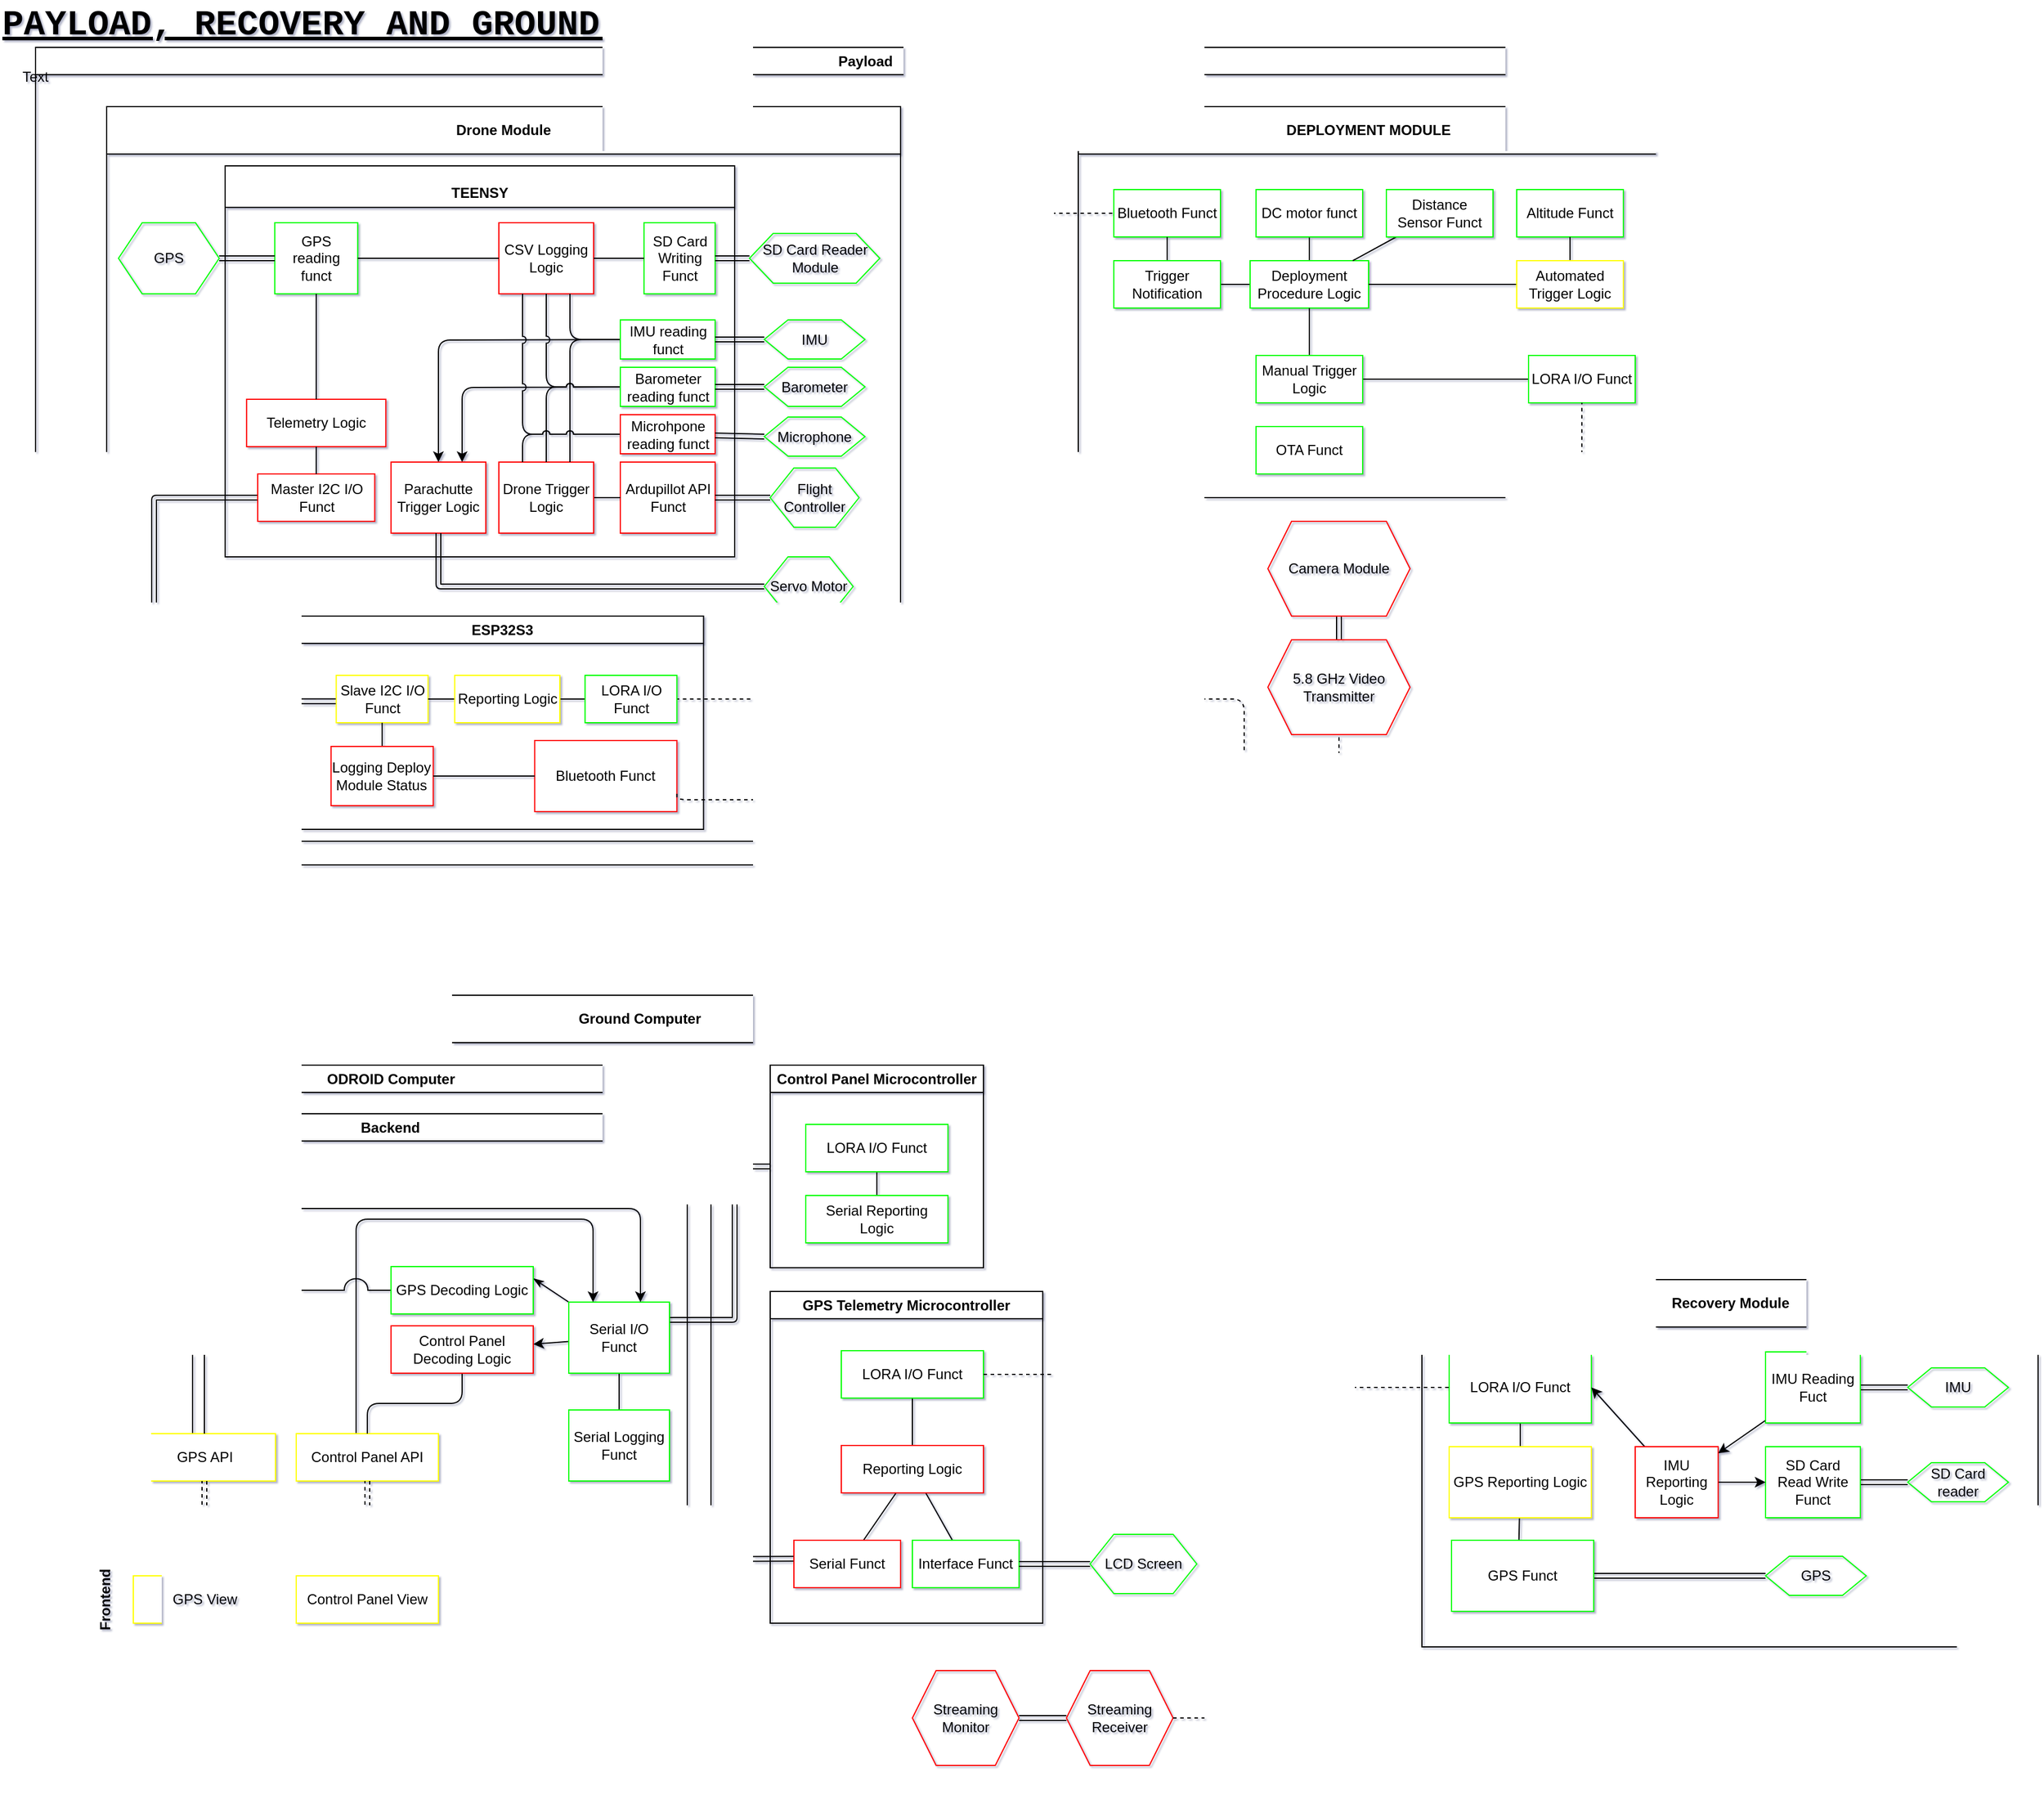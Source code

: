 <mxfile scale="2" border="10" pages="6">
    <diagram id="4QediJ6yFRxEmzGJgpwU" name="Page-2">
        <mxGraphModel dx="1661" dy="449" grid="1" gridSize="10" guides="1" tooltips="1" connect="1" arrows="1" fold="1" page="1" pageScale="1" pageWidth="850" pageHeight="1100" background="none" math="0" shadow="1">
            <root>
                <mxCell id="0"/>
                <mxCell id="1" parent="0"/>
                <mxCell id="gPSL2kvVGcQyYVKuC0gU-1" value="&lt;div style=&quot;font-size: 30px;&quot;&gt;PAYLOAD, RECOVERY AND GROUND STATION v3.0&lt;/div&gt;" style="text;html=1;strokeColor=none;fillColor=none;align=left;verticalAlign=middle;whiteSpace=wrap;rounded=0;fontFamily=Courier New;fontSize=30;fontStyle=5" parent="1" vertex="1">
                    <mxGeometry x="-390" y="90" width="880" height="40" as="geometry"/>
                </mxCell>
                <mxCell id="gPSL2kvVGcQyYVKuC0gU-23" value="Ground Computer" style="swimlane;whiteSpace=wrap;html=1;startSize=40;" parent="1" vertex="1">
                    <mxGeometry x="-350" y="930" width="1000" height="670" as="geometry">
                        <mxRectangle x="110" y="470" width="180" height="40" as="alternateBounds"/>
                    </mxGeometry>
                </mxCell>
                <mxCell id="gPSL2kvVGcQyYVKuC0gU-254" style="edgeStyle=orthogonalEdgeStyle;shape=link;jumpStyle=arc;jumpSize=20;html=1;entryX=1;entryY=0.25;entryDx=0;entryDy=0;fontColor=default;startArrow=none;startFill=0;endArrow=none;endFill=0;" parent="gPSL2kvVGcQyYVKuC0gU-23" source="gPSL2kvVGcQyYVKuC0gU-136" target="gPSL2kvVGcQyYVKuC0gU-139" edge="1">
                    <mxGeometry relative="1" as="geometry">
                        <Array as="points">
                            <mxPoint x="580" y="145"/>
                            <mxPoint x="580" y="274"/>
                        </Array>
                    </mxGeometry>
                </mxCell>
                <mxCell id="gPSL2kvVGcQyYVKuC0gU-136" value="Control Panel Microcontroller" style="swimlane;whiteSpace=wrap;html=1;labelBackgroundColor=none;fontColor=default;" parent="gPSL2kvVGcQyYVKuC0gU-23" vertex="1">
                    <mxGeometry x="610" y="59" width="180" height="171" as="geometry"/>
                </mxCell>
                <mxCell id="gPSL2kvVGcQyYVKuC0gU-144" style="edgeStyle=none;html=1;fontColor=default;startArrow=none;startFill=0;endArrow=none;endFill=0;" parent="gPSL2kvVGcQyYVKuC0gU-136" source="gPSL2kvVGcQyYVKuC0gU-24" target="gPSL2kvVGcQyYVKuC0gU-137" edge="1">
                    <mxGeometry relative="1" as="geometry"/>
                </mxCell>
                <mxCell id="gPSL2kvVGcQyYVKuC0gU-24" value="LORA I/O Funct" style="rounded=0;whiteSpace=wrap;html=1;strokeColor=#00FF00;" parent="gPSL2kvVGcQyYVKuC0gU-136" vertex="1">
                    <mxGeometry x="30" y="50" width="120" height="40" as="geometry"/>
                </mxCell>
                <mxCell id="gPSL2kvVGcQyYVKuC0gU-137" value="Serial Reporting Logic" style="rounded=0;whiteSpace=wrap;html=1;strokeColor=#00FF00;" parent="gPSL2kvVGcQyYVKuC0gU-136" vertex="1">
                    <mxGeometry x="30" y="110" width="120" height="40" as="geometry"/>
                </mxCell>
                <mxCell id="gPSL2kvVGcQyYVKuC0gU-249" value="ODROID Computer" style="swimlane;whiteSpace=wrap;html=1;labelBackgroundColor=none;fontColor=default;gradientColor=none;" parent="gPSL2kvVGcQyYVKuC0gU-23" vertex="1">
                    <mxGeometry x="20" y="59" width="540" height="521" as="geometry">
                        <mxRectangle x="20" y="59" width="150" height="30" as="alternateBounds"/>
                    </mxGeometry>
                </mxCell>
                <mxCell id="gPSL2kvVGcQyYVKuC0gU-138" value="Backend" style="swimlane;whiteSpace=wrap;html=1;labelBackgroundColor=none;fontColor=default;" parent="gPSL2kvVGcQyYVKuC0gU-249" vertex="1">
                    <mxGeometry x="17.5" y="41" width="502.5" height="339" as="geometry"/>
                </mxCell>
                <mxCell id="gPSL2kvVGcQyYVKuC0gU-197" style="jumpStyle=arc;jumpSize=20;html=1;entryX=1;entryY=0.25;entryDx=0;entryDy=0;fontColor=default;startArrow=none;startFill=0;endArrow=classicThin;endFill=1;exitX=0;exitY=0;exitDx=0;exitDy=0;" parent="gPSL2kvVGcQyYVKuC0gU-138" source="gPSL2kvVGcQyYVKuC0gU-139" target="gPSL2kvVGcQyYVKuC0gU-190" edge="1">
                    <mxGeometry relative="1" as="geometry"/>
                </mxCell>
                <mxCell id="gPSL2kvVGcQyYVKuC0gU-198" style="edgeStyle=none;jumpStyle=arc;jumpSize=20;html=1;fontColor=default;startArrow=none;startFill=0;endArrow=classic;endFill=1;" parent="gPSL2kvVGcQyYVKuC0gU-138" source="gPSL2kvVGcQyYVKuC0gU-139" target="gPSL2kvVGcQyYVKuC0gU-192" edge="1">
                    <mxGeometry relative="1" as="geometry"/>
                </mxCell>
                <mxCell id="2F3ha8e2B9ea816BmeLy-65" style="edgeStyle=orthogonalEdgeStyle;html=1;endArrow=none;endFill=0;" parent="gPSL2kvVGcQyYVKuC0gU-138" source="gPSL2kvVGcQyYVKuC0gU-139" target="2F3ha8e2B9ea816BmeLy-64" edge="1">
                    <mxGeometry relative="1" as="geometry"/>
                </mxCell>
                <mxCell id="gPSL2kvVGcQyYVKuC0gU-139" value="Serial I/O Funct" style="rounded=0;whiteSpace=wrap;html=1;strokeColor=#00FF00;" parent="gPSL2kvVGcQyYVKuC0gU-138" vertex="1">
                    <mxGeometry x="402.5" y="159" width="85" height="60" as="geometry"/>
                </mxCell>
                <mxCell id="gPSL2kvVGcQyYVKuC0gU-201" style="edgeStyle=orthogonalEdgeStyle;jumpStyle=arc;jumpSize=20;html=1;fontColor=default;startArrow=none;startFill=0;endArrow=classic;endFill=1;" parent="gPSL2kvVGcQyYVKuC0gU-138" source="gPSL2kvVGcQyYVKuC0gU-140" target="gPSL2kvVGcQyYVKuC0gU-139" edge="1">
                    <mxGeometry relative="1" as="geometry">
                        <mxPoint x="472.5" y="80.0" as="targetPoint"/>
                        <Array as="points">
                            <mxPoint x="85" y="80"/>
                            <mxPoint x="463" y="80"/>
                        </Array>
                    </mxGeometry>
                </mxCell>
                <mxCell id="gPSL2kvVGcQyYVKuC0gU-140" value="GPS API" style="rounded=0;whiteSpace=wrap;html=1;strokeColor=#FFFF00;" parent="gPSL2kvVGcQyYVKuC0gU-138" vertex="1">
                    <mxGeometry x="35" y="270" width="120" height="40" as="geometry"/>
                </mxCell>
                <mxCell id="gPSL2kvVGcQyYVKuC0gU-202" style="edgeStyle=orthogonalEdgeStyle;jumpStyle=arc;jumpSize=20;html=1;entryX=0.25;entryY=0;entryDx=0;entryDy=0;fontColor=default;startArrow=none;startFill=0;endArrow=classic;endFill=1;" parent="gPSL2kvVGcQyYVKuC0gU-138" source="gPSL2kvVGcQyYVKuC0gU-159" target="gPSL2kvVGcQyYVKuC0gU-139" edge="1">
                    <mxGeometry relative="1" as="geometry">
                        <mxPoint x="472.16" y="89.12" as="targetPoint"/>
                        <Array as="points">
                            <mxPoint x="223" y="89"/>
                            <mxPoint x="423" y="89"/>
                            <mxPoint x="423" y="159"/>
                        </Array>
                    </mxGeometry>
                </mxCell>
                <mxCell id="gPSL2kvVGcQyYVKuC0gU-159" value="Control Panel API" style="rounded=0;whiteSpace=wrap;html=1;strokeColor=#FFFF00;" parent="gPSL2kvVGcQyYVKuC0gU-138" vertex="1">
                    <mxGeometry x="172.5" y="270.0" width="120" height="40" as="geometry"/>
                </mxCell>
                <mxCell id="gPSL2kvVGcQyYVKuC0gU-194" style="edgeStyle=orthogonalEdgeStyle;jumpStyle=arc;jumpSize=20;html=1;entryX=0.5;entryY=0;entryDx=0;entryDy=0;fontColor=default;startArrow=none;startFill=0;endArrow=none;endFill=0;" parent="gPSL2kvVGcQyYVKuC0gU-138" source="gPSL2kvVGcQyYVKuC0gU-190" target="gPSL2kvVGcQyYVKuC0gU-140" edge="1">
                    <mxGeometry relative="1" as="geometry"/>
                </mxCell>
                <mxCell id="gPSL2kvVGcQyYVKuC0gU-190" value="GPS Decoding Logic" style="rounded=0;whiteSpace=wrap;html=1;strokeColor=#00FF00;" parent="gPSL2kvVGcQyYVKuC0gU-138" vertex="1">
                    <mxGeometry x="252.5" y="129" width="120" height="40" as="geometry"/>
                </mxCell>
                <mxCell id="gPSL2kvVGcQyYVKuC0gU-195" style="jumpStyle=arc;jumpSize=20;html=1;entryX=0.5;entryY=0;entryDx=0;entryDy=0;fontColor=default;startArrow=none;startFill=0;endArrow=none;endFill=0;edgeStyle=orthogonalEdgeStyle;" parent="gPSL2kvVGcQyYVKuC0gU-138" source="gPSL2kvVGcQyYVKuC0gU-192" target="gPSL2kvVGcQyYVKuC0gU-159" edge="1">
                    <mxGeometry relative="1" as="geometry"/>
                </mxCell>
                <mxCell id="gPSL2kvVGcQyYVKuC0gU-192" value="Control Panel Decoding Logic" style="rounded=0;whiteSpace=wrap;html=1;strokeColor=#FF0000;" parent="gPSL2kvVGcQyYVKuC0gU-138" vertex="1">
                    <mxGeometry x="252.5" y="179" width="120" height="40" as="geometry"/>
                </mxCell>
                <mxCell id="2F3ha8e2B9ea816BmeLy-64" value="Serial Logging Funct" style="rounded=0;whiteSpace=wrap;html=1;strokeColor=#00FF00;" parent="gPSL2kvVGcQyYVKuC0gU-138" vertex="1">
                    <mxGeometry x="402.5" y="250" width="85" height="60" as="geometry"/>
                </mxCell>
                <mxCell id="gPSL2kvVGcQyYVKuC0gU-246" style="edgeStyle=orthogonalEdgeStyle;shape=link;jumpStyle=arc;jumpSize=20;html=1;fontColor=default;startArrow=none;startFill=0;endArrow=none;endFill=0;dashed=1;" parent="gPSL2kvVGcQyYVKuC0gU-249" source="gPSL2kvVGcQyYVKuC0gU-140" target="gPSL2kvVGcQyYVKuC0gU-142" edge="1">
                    <mxGeometry relative="1" as="geometry"/>
                </mxCell>
                <mxCell id="gPSL2kvVGcQyYVKuC0gU-247" style="edgeStyle=orthogonalEdgeStyle;shape=link;jumpStyle=arc;jumpSize=20;html=1;dashed=1;fontColor=default;startArrow=none;startFill=0;endArrow=none;endFill=0;" parent="gPSL2kvVGcQyYVKuC0gU-249" source="gPSL2kvVGcQyYVKuC0gU-159" target="gPSL2kvVGcQyYVKuC0gU-203" edge="1">
                    <mxGeometry relative="1" as="geometry"/>
                </mxCell>
                <mxCell id="gPSL2kvVGcQyYVKuC0gU-245" value="Frontend" style="swimlane;horizontal=0;whiteSpace=wrap;html=1;labelBackgroundColor=none;fontColor=default;gradientColor=none;" parent="gPSL2kvVGcQyYVKuC0gU-249" vertex="1">
                    <mxGeometry x="17.5" y="401" width="312.5" height="100" as="geometry"/>
                </mxCell>
                <mxCell id="gPSL2kvVGcQyYVKuC0gU-142" value="GPS View" style="rounded=0;whiteSpace=wrap;html=1;strokeColor=#FFFF00;" parent="gPSL2kvVGcQyYVKuC0gU-245" vertex="1">
                    <mxGeometry x="35" y="30" width="120" height="40" as="geometry"/>
                </mxCell>
                <mxCell id="gPSL2kvVGcQyYVKuC0gU-203" value="Control Panel View" style="rounded=0;whiteSpace=wrap;html=1;strokeColor=#FFFF00;" parent="gPSL2kvVGcQyYVKuC0gU-245" vertex="1">
                    <mxGeometry x="172.5" y="30" width="120" height="40" as="geometry"/>
                </mxCell>
                <mxCell id="gPSL2kvVGcQyYVKuC0gU-185" value="GPS Telemetry Microcontroller" style="swimlane;whiteSpace=wrap;html=1;labelBackgroundColor=none;fontColor=default;" parent="gPSL2kvVGcQyYVKuC0gU-23" vertex="1">
                    <mxGeometry x="610" y="250" width="230" height="280" as="geometry"/>
                </mxCell>
                <mxCell id="gPSL2kvVGcQyYVKuC0gU-186" style="edgeStyle=none;html=1;fontColor=default;startArrow=none;startFill=0;endArrow=none;endFill=0;" parent="gPSL2kvVGcQyYVKuC0gU-185" source="gPSL2kvVGcQyYVKuC0gU-187" target="gPSL2kvVGcQyYVKuC0gU-188" edge="1">
                    <mxGeometry relative="1" as="geometry"/>
                </mxCell>
                <mxCell id="gPSL2kvVGcQyYVKuC0gU-187" value="LORA I/O Funct" style="rounded=0;whiteSpace=wrap;html=1;strokeColor=#00FF00;" parent="gPSL2kvVGcQyYVKuC0gU-185" vertex="1">
                    <mxGeometry x="60" y="50" width="120" height="40" as="geometry"/>
                </mxCell>
                <mxCell id="_GHLLQImxxOvS69e7ARH-34" style="edgeStyle=none;html=1;endArrow=none;endFill=0;" parent="gPSL2kvVGcQyYVKuC0gU-185" source="gPSL2kvVGcQyYVKuC0gU-188" target="_GHLLQImxxOvS69e7ARH-33" edge="1">
                    <mxGeometry relative="1" as="geometry"/>
                </mxCell>
                <mxCell id="_GHLLQImxxOvS69e7ARH-35" style="edgeStyle=none;html=1;endArrow=none;endFill=0;" parent="gPSL2kvVGcQyYVKuC0gU-185" source="gPSL2kvVGcQyYVKuC0gU-188" target="_GHLLQImxxOvS69e7ARH-32" edge="1">
                    <mxGeometry relative="1" as="geometry"/>
                </mxCell>
                <mxCell id="gPSL2kvVGcQyYVKuC0gU-188" value="Reporting Logic" style="rounded=0;whiteSpace=wrap;html=1;strokeColor=#FF0000;" parent="gPSL2kvVGcQyYVKuC0gU-185" vertex="1">
                    <mxGeometry x="60" y="130" width="120" height="40" as="geometry"/>
                </mxCell>
                <mxCell id="_GHLLQImxxOvS69e7ARH-32" value="Interface Funct" style="rounded=0;whiteSpace=wrap;html=1;strokeColor=#00FF00;" parent="gPSL2kvVGcQyYVKuC0gU-185" vertex="1">
                    <mxGeometry x="120" y="210" width="90" height="40" as="geometry"/>
                </mxCell>
                <mxCell id="_GHLLQImxxOvS69e7ARH-33" value="Serial Funct" style="rounded=0;whiteSpace=wrap;html=1;strokeColor=#FF0000;" parent="gPSL2kvVGcQyYVKuC0gU-185" vertex="1">
                    <mxGeometry x="20" y="210" width="90" height="40" as="geometry"/>
                </mxCell>
                <mxCell id="gPSL2kvVGcQyYVKuC0gU-273" style="shape=link;jumpStyle=gap;jumpSize=20;html=1;fontColor=default;startArrow=none;startFill=0;endArrow=none;endFill=0;entryX=-0.004;entryY=0.392;entryDx=0;entryDy=0;entryPerimeter=0;edgeStyle=orthogonalEdgeStyle;exitX=1;exitY=0.75;exitDx=0;exitDy=0;" parent="gPSL2kvVGcQyYVKuC0gU-23" source="gPSL2kvVGcQyYVKuC0gU-139" target="_GHLLQImxxOvS69e7ARH-33" edge="1">
                    <mxGeometry relative="1" as="geometry">
                        <Array as="points">
                            <mxPoint x="580" y="304"/>
                            <mxPoint x="580" y="476"/>
                        </Array>
                        <mxPoint x="730" y="580" as="targetPoint"/>
                    </mxGeometry>
                </mxCell>
                <mxCell id="2F3ha8e2B9ea816BmeLy-62" value="Streaming Monitor" style="shape=hexagon;perimeter=hexagonPerimeter2;whiteSpace=wrap;html=1;fixedSize=1;strokeColor=#FF0000;fillColor=none;" parent="gPSL2kvVGcQyYVKuC0gU-23" vertex="1">
                    <mxGeometry x="730" y="570" width="90" height="80" as="geometry"/>
                </mxCell>
                <mxCell id="2F3ha8e2B9ea816BmeLy-61" value="Streaming Receiver" style="shape=hexagon;perimeter=hexagonPerimeter2;whiteSpace=wrap;html=1;fixedSize=1;strokeColor=#FF0000;fillColor=none;" parent="gPSL2kvVGcQyYVKuC0gU-23" vertex="1">
                    <mxGeometry x="860" y="570" width="90" height="80" as="geometry"/>
                </mxCell>
                <mxCell id="2F3ha8e2B9ea816BmeLy-63" style="shape=link;html=1;entryX=0;entryY=0.5;entryDx=0;entryDy=0;endArrow=none;endFill=0;edgeStyle=orthogonalEdgeStyle;" parent="gPSL2kvVGcQyYVKuC0gU-23" source="2F3ha8e2B9ea816BmeLy-62" target="2F3ha8e2B9ea816BmeLy-61" edge="1">
                    <mxGeometry relative="1" as="geometry"/>
                </mxCell>
                <mxCell id="2F3ha8e2B9ea816BmeLy-66" value="LCD Screen" style="shape=hexagon;perimeter=hexagonPerimeter2;whiteSpace=wrap;html=1;fixedSize=1;strokeColor=#00FF00;fillColor=none;" parent="gPSL2kvVGcQyYVKuC0gU-23" vertex="1">
                    <mxGeometry x="880" y="455" width="90" height="50" as="geometry"/>
                </mxCell>
                <mxCell id="2F3ha8e2B9ea816BmeLy-67" style="edgeStyle=orthogonalEdgeStyle;html=1;endArrow=none;endFill=0;shape=link;" parent="gPSL2kvVGcQyYVKuC0gU-23" source="_GHLLQImxxOvS69e7ARH-32" target="2F3ha8e2B9ea816BmeLy-66" edge="1">
                    <mxGeometry relative="1" as="geometry"/>
                </mxCell>
                <mxCell id="gPSL2kvVGcQyYVKuC0gU-86" value="" style="endArrow=none;html=1;dashed=1;fontColor=default;exitX=1;exitY=0.5;exitDx=0;exitDy=0;startArrow=none;startFill=0;endFill=0;entryX=1;entryY=0.5;entryDx=0;entryDy=0;jumpStyle=arc;jumpSize=10;edgeStyle=orthogonalEdgeStyle;" parent="1" source="gPSL2kvVGcQyYVKuC0gU-24" target="gPSL2kvVGcQyYVKuC0gU-228" edge="1">
                    <mxGeometry relative="1" as="geometry">
                        <mxPoint x="310" y="500" as="sourcePoint"/>
                        <mxPoint x="230" y="790" as="targetPoint"/>
                        <Array as="points">
                            <mxPoint x="660" y="1059"/>
                            <mxPoint x="660" y="680"/>
                        </Array>
                    </mxGeometry>
                </mxCell>
                <mxCell id="gPSL2kvVGcQyYVKuC0gU-87" value="" style="shape=mxgraph.cisco.wireless.wireless_transport;html=1;pointerEvents=1;dashed=0;fillColor=#036897;strokeColor=#ffffff;strokeWidth=2;verticalLabelPosition=bottom;verticalAlign=top;align=center;outlineConnect=0;labelBackgroundColor=none;fontColor=default;" parent="gPSL2kvVGcQyYVKuC0gU-86" vertex="1">
                    <mxGeometry width="30" height="20" relative="1" as="geometry">
                        <mxPoint x="-10" y="-5" as="offset"/>
                    </mxGeometry>
                </mxCell>
                <mxCell id="gPSL2kvVGcQyYVKuC0gU-102" value="Recovery Module" style="swimlane;labelBackgroundColor=none;fontColor=default;html=1;startSize=40;" parent="1" vertex="1">
                    <mxGeometry x="810" y="1170" width="520" height="310" as="geometry"/>
                </mxCell>
                <mxCell id="gPSL2kvVGcQyYVKuC0gU-112" style="edgeStyle=none;html=1;fontColor=default;startArrow=none;startFill=0;endArrow=none;endFill=0;exitX=0.474;exitY=-0.006;exitDx=0;exitDy=0;exitPerimeter=0;" parent="gPSL2kvVGcQyYVKuC0gU-102" source="gPSL2kvVGcQyYVKuC0gU-263" target="gPSL2kvVGcQyYVKuC0gU-109" edge="1">
                    <mxGeometry relative="1" as="geometry">
                        <mxPoint x="100" y="224" as="sourcePoint"/>
                    </mxGeometry>
                </mxCell>
                <mxCell id="gPSL2kvVGcQyYVKuC0gU-111" style="edgeStyle=none;html=1;fontColor=default;startArrow=none;startFill=0;endArrow=none;endFill=0;" parent="gPSL2kvVGcQyYVKuC0gU-102" source="gPSL2kvVGcQyYVKuC0gU-107" target="gPSL2kvVGcQyYVKuC0gU-109" edge="1">
                    <mxGeometry relative="1" as="geometry"/>
                </mxCell>
                <mxCell id="gPSL2kvVGcQyYVKuC0gU-107" value="LORA I/O Funct" style="rounded=0;whiteSpace=wrap;html=1;labelBackgroundColor=none;fontColor=default;strokeColor=#00FF00;" parent="gPSL2kvVGcQyYVKuC0gU-102" vertex="1">
                    <mxGeometry x="23" y="61" width="120" height="60" as="geometry"/>
                </mxCell>
                <mxCell id="gPSL2kvVGcQyYVKuC0gU-109" value="GPS Reporting Logic" style="rounded=0;whiteSpace=wrap;html=1;labelBackgroundColor=none;fontColor=default;strokeColor=#FFFF00;" parent="gPSL2kvVGcQyYVKuC0gU-102" vertex="1">
                    <mxGeometry x="23" y="141" width="120" height="60" as="geometry"/>
                </mxCell>
                <mxCell id="76" style="edgeStyle=none;shape=link;html=1;entryX=0;entryY=0.5;entryDx=0;entryDy=0;" parent="gPSL2kvVGcQyYVKuC0gU-102" source="gPSL2kvVGcQyYVKuC0gU-263" target="75" edge="1">
                    <mxGeometry relative="1" as="geometry"/>
                </mxCell>
                <mxCell id="gPSL2kvVGcQyYVKuC0gU-263" value="GPS Funct" style="rounded=0;whiteSpace=wrap;html=1;labelBackgroundColor=none;fontColor=default;strokeColor=#00FF00;" parent="gPSL2kvVGcQyYVKuC0gU-102" vertex="1">
                    <mxGeometry x="25" y="220" width="120" height="60" as="geometry"/>
                </mxCell>
                <mxCell id="74" value="IMU" style="shape=hexagon;perimeter=hexagonPerimeter2;whiteSpace=wrap;html=1;fixedSize=1;strokeColor=#00FF00;fillColor=none;" parent="gPSL2kvVGcQyYVKuC0gU-102" vertex="1">
                    <mxGeometry x="410" y="74.5" width="85" height="33" as="geometry"/>
                </mxCell>
                <mxCell id="75" value="GPS" style="shape=hexagon;perimeter=hexagonPerimeter2;whiteSpace=wrap;html=1;fixedSize=1;strokeColor=#00FF00;fillColor=none;" parent="gPSL2kvVGcQyYVKuC0gU-102" vertex="1">
                    <mxGeometry x="290" y="233.5" width="85" height="33" as="geometry"/>
                </mxCell>
                <mxCell id="78" style="edgeStyle=none;shape=link;html=1;entryX=0;entryY=0.5;entryDx=0;entryDy=0;" parent="gPSL2kvVGcQyYVKuC0gU-102" source="77" target="74" edge="1">
                    <mxGeometry relative="1" as="geometry"/>
                </mxCell>
                <mxCell id="85" style="edgeStyle=none;html=1;" parent="gPSL2kvVGcQyYVKuC0gU-102" source="77" target="82" edge="1">
                    <mxGeometry relative="1" as="geometry"/>
                </mxCell>
                <mxCell id="77" value="IMU Reading Fuct" style="rounded=0;whiteSpace=wrap;html=1;labelBackgroundColor=none;fontColor=default;strokeColor=#00FF00;" parent="gPSL2kvVGcQyYVKuC0gU-102" vertex="1">
                    <mxGeometry x="290" y="61" width="80" height="60" as="geometry"/>
                </mxCell>
                <mxCell id="79" value="SD Card reader" style="shape=hexagon;perimeter=hexagonPerimeter2;whiteSpace=wrap;html=1;fixedSize=1;strokeColor=#00FF00;fillColor=none;" parent="gPSL2kvVGcQyYVKuC0gU-102" vertex="1">
                    <mxGeometry x="410" y="154.5" width="85" height="33" as="geometry"/>
                </mxCell>
                <mxCell id="81" style="edgeStyle=none;shape=link;html=1;" parent="gPSL2kvVGcQyYVKuC0gU-102" source="80" target="79" edge="1">
                    <mxGeometry relative="1" as="geometry"/>
                </mxCell>
                <mxCell id="80" value="SD Card Read Write Funct" style="rounded=0;whiteSpace=wrap;html=1;labelBackgroundColor=none;fontColor=default;strokeColor=#00FF00;" parent="gPSL2kvVGcQyYVKuC0gU-102" vertex="1">
                    <mxGeometry x="290" y="141" width="80" height="60" as="geometry"/>
                </mxCell>
                <mxCell id="83" style="edgeStyle=none;html=1;entryX=0;entryY=0.5;entryDx=0;entryDy=0;" parent="gPSL2kvVGcQyYVKuC0gU-102" source="82" target="80" edge="1">
                    <mxGeometry relative="1" as="geometry"/>
                </mxCell>
                <mxCell id="87" style="edgeStyle=none;html=1;entryX=1;entryY=0.5;entryDx=0;entryDy=0;" parent="gPSL2kvVGcQyYVKuC0gU-102" source="82" target="gPSL2kvVGcQyYVKuC0gU-107" edge="1">
                    <mxGeometry relative="1" as="geometry"/>
                </mxCell>
                <mxCell id="82" value="IMU Reporting Logic" style="rounded=0;whiteSpace=wrap;html=1;labelBackgroundColor=none;fontColor=default;strokeColor=#FF0000;" parent="gPSL2kvVGcQyYVKuC0gU-102" vertex="1">
                    <mxGeometry x="180" y="141" width="70" height="60" as="geometry"/>
                </mxCell>
                <mxCell id="gPSL2kvVGcQyYVKuC0gU-104" value="" style="endArrow=none;html=1;dashed=1;fontColor=default;exitX=1;exitY=0.5;exitDx=0;exitDy=0;entryX=0;entryY=0.5;entryDx=0;entryDy=0;startArrow=none;startFill=0;endFill=0;edgeStyle=orthogonalEdgeStyle;" parent="1" source="gPSL2kvVGcQyYVKuC0gU-187" target="gPSL2kvVGcQyYVKuC0gU-107" edge="1">
                    <mxGeometry relative="1" as="geometry">
                        <mxPoint x="540" y="846.85" as="sourcePoint"/>
                        <mxPoint x="540.47" y="745.45" as="targetPoint"/>
                    </mxGeometry>
                </mxCell>
                <mxCell id="gPSL2kvVGcQyYVKuC0gU-105" value="" style="shape=mxgraph.cisco.wireless.wireless_transport;html=1;pointerEvents=1;dashed=0;fillColor=#036897;strokeColor=#ffffff;strokeWidth=2;verticalLabelPosition=bottom;verticalAlign=top;align=center;outlineConnect=0;labelBackgroundColor=none;fontColor=default;" parent="gPSL2kvVGcQyYVKuC0gU-104" vertex="1">
                    <mxGeometry width="30" height="20" relative="1" as="geometry">
                        <mxPoint x="-7" y="-9" as="offset"/>
                    </mxGeometry>
                </mxCell>
                <mxCell id="gPSL2kvVGcQyYVKuC0gU-171" value="Payload" style="swimlane;labelBackgroundColor=none;fontColor=default;gradientColor=none;html=1;" parent="1" vertex="1">
                    <mxGeometry x="-360" y="130" width="1400" height="690" as="geometry"/>
                </mxCell>
                <mxCell id="gPSL2kvVGcQyYVKuC0gU-21" value="DEPLOYMENT MODULE" style="swimlane;whiteSpace=wrap;html=1;startSize=40;" parent="gPSL2kvVGcQyYVKuC0gU-171" vertex="1">
                    <mxGeometry x="880" y="50" width="490" height="330" as="geometry">
                        <mxRectangle x="370" y="80" width="180" height="40" as="alternateBounds"/>
                    </mxGeometry>
                </mxCell>
                <mxCell id="gPSL2kvVGcQyYVKuC0gU-124" style="edgeStyle=none;html=1;fontColor=default;startArrow=none;startFill=0;endArrow=none;endFill=0;" parent="gPSL2kvVGcQyYVKuC0gU-21" source="gPSL2kvVGcQyYVKuC0gU-22" target="gPSL2kvVGcQyYVKuC0gU-117" edge="1">
                    <mxGeometry relative="1" as="geometry"/>
                </mxCell>
                <mxCell id="gPSL2kvVGcQyYVKuC0gU-22" value="DC motor funct" style="rounded=0;whiteSpace=wrap;html=1;strokeColor=#00FF00;" parent="gPSL2kvVGcQyYVKuC0gU-21" vertex="1">
                    <mxGeometry x="150" y="70" width="90" height="40" as="geometry"/>
                </mxCell>
                <mxCell id="gPSL2kvVGcQyYVKuC0gU-114" value="Bluetooth Funct" style="rounded=0;whiteSpace=wrap;html=1;strokeColor=#00FF00;" parent="gPSL2kvVGcQyYVKuC0gU-21" vertex="1">
                    <mxGeometry x="30" y="70" width="90" height="40" as="geometry"/>
                </mxCell>
                <mxCell id="gPSL2kvVGcQyYVKuC0gU-115" value="Altitude Funct" style="rounded=0;whiteSpace=wrap;html=1;strokeColor=#00FF00;" parent="gPSL2kvVGcQyYVKuC0gU-21" vertex="1">
                    <mxGeometry x="370" y="70" width="90" height="40" as="geometry"/>
                </mxCell>
                <mxCell id="18" style="edgeStyle=none;jumpStyle=arc;jumpSize=16;html=1;endArrow=none;endFill=0;" parent="gPSL2kvVGcQyYVKuC0gU-21" source="gPSL2kvVGcQyYVKuC0gU-117" target="gPSL2kvVGcQyYVKuC0gU-126" edge="1">
                    <mxGeometry relative="1" as="geometry"/>
                </mxCell>
                <mxCell id="gPSL2kvVGcQyYVKuC0gU-117" value="Deployment Procedure Logic" style="rounded=0;whiteSpace=wrap;html=1;strokeColor=#00FF00;" parent="gPSL2kvVGcQyYVKuC0gU-21" vertex="1">
                    <mxGeometry x="145" y="130" width="100" height="40" as="geometry"/>
                </mxCell>
                <mxCell id="gPSL2kvVGcQyYVKuC0gU-128" style="edgeStyle=none;html=1;fontColor=default;startArrow=none;startFill=0;endArrow=none;endFill=0;" parent="gPSL2kvVGcQyYVKuC0gU-21" source="gPSL2kvVGcQyYVKuC0gU-118" target="gPSL2kvVGcQyYVKuC0gU-115" edge="1">
                    <mxGeometry relative="1" as="geometry"/>
                </mxCell>
                <mxCell id="17" style="edgeStyle=none;jumpStyle=arc;jumpSize=16;html=1;endArrow=none;endFill=0;" parent="gPSL2kvVGcQyYVKuC0gU-21" source="gPSL2kvVGcQyYVKuC0gU-118" target="gPSL2kvVGcQyYVKuC0gU-117" edge="1">
                    <mxGeometry relative="1" as="geometry"/>
                </mxCell>
                <mxCell id="gPSL2kvVGcQyYVKuC0gU-118" value="Automated Trigger Logic" style="rounded=0;whiteSpace=wrap;html=1;strokeColor=#FFFF00;" parent="gPSL2kvVGcQyYVKuC0gU-21" vertex="1">
                    <mxGeometry x="370" y="130" width="90" height="40" as="geometry"/>
                </mxCell>
                <mxCell id="gPSL2kvVGcQyYVKuC0gU-127" style="edgeStyle=none;html=1;fontColor=default;startArrow=none;startFill=0;endArrow=none;endFill=0;" parent="gPSL2kvVGcQyYVKuC0gU-21" source="gPSL2kvVGcQyYVKuC0gU-126" target="gPSL2kvVGcQyYVKuC0gU-114" edge="1">
                    <mxGeometry relative="1" as="geometry"/>
                </mxCell>
                <mxCell id="gPSL2kvVGcQyYVKuC0gU-126" value="Trigger Notification" style="rounded=0;whiteSpace=wrap;html=1;strokeColor=#00FF00;" parent="gPSL2kvVGcQyYVKuC0gU-21" vertex="1">
                    <mxGeometry x="30" y="130" width="90" height="40" as="geometry"/>
                </mxCell>
                <mxCell id="27" style="edgeStyle=none;jumpStyle=arc;jumpSize=16;html=1;endArrow=none;endFill=0;" parent="gPSL2kvVGcQyYVKuC0gU-21" source="19" target="24" edge="1">
                    <mxGeometry relative="1" as="geometry"/>
                </mxCell>
                <mxCell id="19" value="LORA I/O Funct" style="rounded=0;whiteSpace=wrap;html=1;strokeColor=#00FF00;" parent="gPSL2kvVGcQyYVKuC0gU-21" vertex="1">
                    <mxGeometry x="380" y="210" width="90" height="40" as="geometry"/>
                </mxCell>
                <mxCell id="29" style="jumpStyle=arc;jumpSize=16;html=1;endArrow=none;endFill=0;" parent="gPSL2kvVGcQyYVKuC0gU-21" source="24" target="gPSL2kvVGcQyYVKuC0gU-117" edge="1">
                    <mxGeometry relative="1" as="geometry"/>
                </mxCell>
                <mxCell id="24" value="Manual Trigger Logic" style="rounded=0;whiteSpace=wrap;html=1;strokeColor=#00FF00;" parent="gPSL2kvVGcQyYVKuC0gU-21" vertex="1">
                    <mxGeometry x="150" y="210" width="90" height="40" as="geometry"/>
                </mxCell>
                <mxCell id="38" value="OTA Funct" style="rounded=0;whiteSpace=wrap;html=1;strokeColor=#00FF00;" parent="gPSL2kvVGcQyYVKuC0gU-21" vertex="1">
                    <mxGeometry x="150" y="270" width="90" height="40" as="geometry"/>
                </mxCell>
                <mxCell id="72" style="jumpStyle=arc;html=1;endArrow=none;endFill=0;" parent="gPSL2kvVGcQyYVKuC0gU-21" source="71" target="gPSL2kvVGcQyYVKuC0gU-117" edge="1">
                    <mxGeometry relative="1" as="geometry"/>
                </mxCell>
                <mxCell id="71" value="Distance Sensor Funct" style="rounded=0;whiteSpace=wrap;html=1;strokeColor=#00FF00;" parent="gPSL2kvVGcQyYVKuC0gU-21" vertex="1">
                    <mxGeometry x="260" y="70" width="90" height="40" as="geometry"/>
                </mxCell>
                <mxCell id="gPSL2kvVGcQyYVKuC0gU-17" value="Drone Module" style="swimlane;whiteSpace=wrap;html=1;startSize=40;" parent="gPSL2kvVGcQyYVKuC0gU-171" vertex="1">
                    <mxGeometry x="60" y="50" width="670" height="620" as="geometry">
                        <mxRectangle x="40" y="80" width="180" height="40" as="alternateBounds"/>
                    </mxGeometry>
                </mxCell>
                <mxCell id="gPSL2kvVGcQyYVKuC0gU-222" value="ESP32S3" style="swimlane;whiteSpace=wrap;html=1;labelBackgroundColor=none;fontColor=default;gradientColor=none;" parent="gPSL2kvVGcQyYVKuC0gU-17" vertex="1">
                    <mxGeometry x="163.75" y="430" width="340" height="180" as="geometry"/>
                </mxCell>
                <mxCell id="gPSL2kvVGcQyYVKuC0gU-250" style="edgeStyle=orthogonalEdgeStyle;jumpStyle=arc;jumpSize=20;html=1;fontColor=default;startArrow=none;startFill=0;endArrow=none;endFill=0;" parent="gPSL2kvVGcQyYVKuC0gU-222" source="gPSL2kvVGcQyYVKuC0gU-228" target="gPSL2kvVGcQyYVKuC0gU-231" edge="1">
                    <mxGeometry relative="1" as="geometry"/>
                </mxCell>
                <mxCell id="gPSL2kvVGcQyYVKuC0gU-228" value="LORA I/O Funct" style="rounded=0;whiteSpace=wrap;html=1;strokeColor=#00FF00;" parent="gPSL2kvVGcQyYVKuC0gU-222" vertex="1">
                    <mxGeometry x="240" y="50" width="77.5" height="40" as="geometry"/>
                </mxCell>
                <mxCell id="gPSL2kvVGcQyYVKuC0gU-229" value="Slave I2C I/O Funct" style="rounded=0;whiteSpace=wrap;html=1;strokeColor=#FFFF00;" parent="gPSL2kvVGcQyYVKuC0gU-222" vertex="1">
                    <mxGeometry x="30" y="50" width="77.5" height="40" as="geometry"/>
                </mxCell>
                <mxCell id="gPSL2kvVGcQyYVKuC0gU-251" style="edgeStyle=orthogonalEdgeStyle;jumpStyle=arc;jumpSize=20;html=1;entryX=1;entryY=0.5;entryDx=0;entryDy=0;fontColor=default;startArrow=none;startFill=0;endArrow=none;endFill=0;" parent="gPSL2kvVGcQyYVKuC0gU-222" source="gPSL2kvVGcQyYVKuC0gU-231" target="gPSL2kvVGcQyYVKuC0gU-229" edge="1">
                    <mxGeometry relative="1" as="geometry"/>
                </mxCell>
                <mxCell id="gPSL2kvVGcQyYVKuC0gU-231" value="Reporting Logic" style="rounded=0;whiteSpace=wrap;html=1;strokeColor=#FFFF00;" parent="gPSL2kvVGcQyYVKuC0gU-222" vertex="1">
                    <mxGeometry x="130" y="50" width="88.75" height="40" as="geometry"/>
                </mxCell>
                <mxCell id="gPSL2kvVGcQyYVKuC0gU-205" value="Bluetooth Funct" style="rounded=0;whiteSpace=wrap;html=1;strokeColor=#FF0000;" parent="gPSL2kvVGcQyYVKuC0gU-222" vertex="1">
                    <mxGeometry x="197.5" y="105" width="120" height="60" as="geometry"/>
                </mxCell>
                <mxCell id="4" style="edgeStyle=none;html=1;endArrow=none;endFill=0;" parent="gPSL2kvVGcQyYVKuC0gU-222" source="gPSL2kvVGcQyYVKuC0gU-211" target="gPSL2kvVGcQyYVKuC0gU-229" edge="1">
                    <mxGeometry relative="1" as="geometry"/>
                </mxCell>
                <mxCell id="gPSL2kvVGcQyYVKuC0gU-211" value="Logging Deploy Module Status" style="rounded=0;whiteSpace=wrap;html=1;strokeColor=#FF0000;" parent="gPSL2kvVGcQyYVKuC0gU-222" vertex="1">
                    <mxGeometry x="25.62" y="110" width="86.25" height="50" as="geometry"/>
                </mxCell>
                <mxCell id="gPSL2kvVGcQyYVKuC0gU-212" style="edgeStyle=none;jumpStyle=arc;jumpSize=20;html=1;entryX=0;entryY=0.5;entryDx=0;entryDy=0;fontColor=default;startArrow=none;startFill=0;endArrow=none;endFill=0;" parent="gPSL2kvVGcQyYVKuC0gU-222" source="gPSL2kvVGcQyYVKuC0gU-211" target="gPSL2kvVGcQyYVKuC0gU-205" edge="1">
                    <mxGeometry relative="1" as="geometry"/>
                </mxCell>
                <mxCell id="gPSL2kvVGcQyYVKuC0gU-266" style="edgeStyle=orthogonalEdgeStyle;shape=link;jumpStyle=gap;jumpSize=20;html=1;entryX=-0.005;entryY=0.547;entryDx=0;entryDy=0;fontColor=default;startArrow=none;startFill=0;endArrow=none;endFill=0;entryPerimeter=0;" parent="gPSL2kvVGcQyYVKuC0gU-17" source="gPSL2kvVGcQyYVKuC0gU-259" target="gPSL2kvVGcQyYVKuC0gU-229" edge="1">
                    <mxGeometry relative="1" as="geometry">
                        <Array as="points">
                            <mxPoint x="40" y="330"/>
                            <mxPoint x="40" y="502"/>
                        </Array>
                    </mxGeometry>
                </mxCell>
                <mxCell id="gPSL2kvVGcQyYVKuC0gU-276" value="&lt;font face=&quot;Helvetica&quot; style=&quot;font-size: 12px;&quot;&gt;TEENSY&lt;/font&gt;" style="swimlane;whiteSpace=wrap;html=1;labelBackgroundColor=none;fontFamily=Courier New;fontSize=30;fontColor=default;gradientColor=none;startSize=35;align=center;verticalAlign=middle;" parent="gPSL2kvVGcQyYVKuC0gU-17" vertex="1">
                    <mxGeometry x="100" y="50" width="430" height="330" as="geometry"/>
                </mxCell>
                <mxCell id="gPSL2kvVGcQyYVKuC0gU-259" value="Master I2C I/O Funct" style="rounded=0;whiteSpace=wrap;html=1;strokeColor=#FF0000;" parent="gPSL2kvVGcQyYVKuC0gU-276" vertex="1">
                    <mxGeometry x="27.5" y="260" width="98.75" height="40" as="geometry"/>
                </mxCell>
                <mxCell id="gPSL2kvVGcQyYVKuC0gU-235" value="Telemetry Logic" style="rounded=0;whiteSpace=wrap;html=1;strokeColor=#FF0000;" parent="gPSL2kvVGcQyYVKuC0gU-276" vertex="1">
                    <mxGeometry x="18.13" y="197" width="117.5" height="40" as="geometry"/>
                </mxCell>
                <mxCell id="gPSL2kvVGcQyYVKuC0gU-206" value="CSV Logging Logic" style="rounded=0;whiteSpace=wrap;html=1;strokeColor=#FF0000;" parent="gPSL2kvVGcQyYVKuC0gU-276" vertex="1">
                    <mxGeometry x="231" y="48" width="80" height="60" as="geometry"/>
                </mxCell>
                <mxCell id="gPSL2kvVGcQyYVKuC0gU-238" style="edgeStyle=none;jumpStyle=arc;jumpSize=20;html=1;fontColor=default;startArrow=none;startFill=0;endArrow=none;endFill=0;exitX=0.5;exitY=0;exitDx=0;exitDy=0;" parent="gPSL2kvVGcQyYVKuC0gU-276" source="gPSL2kvVGcQyYVKuC0gU-259" target="gPSL2kvVGcQyYVKuC0gU-235" edge="1">
                    <mxGeometry relative="1" as="geometry">
                        <mxPoint x="-135.375" y="360" as="sourcePoint"/>
                    </mxGeometry>
                </mxCell>
                <mxCell id="13" value="Ardupillot API Funct" style="rounded=0;whiteSpace=wrap;html=1;strokeColor=#FF0000;" parent="gPSL2kvVGcQyYVKuC0gU-276" vertex="1">
                    <mxGeometry x="333.5" y="250" width="80" height="60" as="geometry"/>
                </mxCell>
                <mxCell id="35" style="edgeStyle=none;jumpStyle=arc;jumpSize=16;html=1;endArrow=none;endFill=0;" parent="gPSL2kvVGcQyYVKuC0gU-276" source="34" target="13" edge="1">
                    <mxGeometry relative="1" as="geometry"/>
                </mxCell>
                <mxCell id="34" value="Drone Trigger Logic" style="rounded=0;whiteSpace=wrap;html=1;strokeColor=#FF0000;" parent="gPSL2kvVGcQyYVKuC0gU-276" vertex="1">
                    <mxGeometry x="231" y="250" width="80" height="60" as="geometry"/>
                </mxCell>
                <mxCell id="62" style="edgeStyle=orthogonalEdgeStyle;html=1;entryX=0.75;entryY=1;entryDx=0;entryDy=0;endArrow=none;endFill=0;jumpStyle=arc;" parent="gPSL2kvVGcQyYVKuC0gU-276" source="2F3ha8e2B9ea816BmeLy-38" target="gPSL2kvVGcQyYVKuC0gU-206" edge="1">
                    <mxGeometry relative="1" as="geometry"/>
                </mxCell>
                <mxCell id="68" style="edgeStyle=orthogonalEdgeStyle;html=1;entryX=0.75;entryY=0;entryDx=0;entryDy=0;endArrow=none;endFill=0;jumpStyle=arc;" parent="gPSL2kvVGcQyYVKuC0gU-276" source="2F3ha8e2B9ea816BmeLy-38" target="34" edge="1">
                    <mxGeometry relative="1" as="geometry"/>
                </mxCell>
                <mxCell id="90" style="edgeStyle=none;html=1;entryX=0.5;entryY=0;entryDx=0;entryDy=0;" parent="gPSL2kvVGcQyYVKuC0gU-276" source="2F3ha8e2B9ea816BmeLy-38" target="88" edge="1">
                    <mxGeometry relative="1" as="geometry">
                        <Array as="points">
                            <mxPoint x="180" y="147"/>
                        </Array>
                    </mxGeometry>
                </mxCell>
                <mxCell id="2F3ha8e2B9ea816BmeLy-38" value="IMU reading funct" style="rounded=0;whiteSpace=wrap;html=1;strokeColor=#00FF00;" parent="gPSL2kvVGcQyYVKuC0gU-276" vertex="1">
                    <mxGeometry x="333.5" y="130" width="80" height="33" as="geometry"/>
                </mxCell>
                <mxCell id="63" style="edgeStyle=orthogonalEdgeStyle;html=1;entryX=0.5;entryY=1;entryDx=0;entryDy=0;endArrow=none;endFill=0;jumpStyle=arc;" parent="gPSL2kvVGcQyYVKuC0gU-276" source="45" target="gPSL2kvVGcQyYVKuC0gU-206" edge="1">
                    <mxGeometry relative="1" as="geometry"/>
                </mxCell>
                <mxCell id="69" style="edgeStyle=orthogonalEdgeStyle;html=1;entryX=0.5;entryY=0;entryDx=0;entryDy=0;endArrow=none;endFill=0;jumpStyle=arc;" parent="gPSL2kvVGcQyYVKuC0gU-276" source="45" target="34" edge="1">
                    <mxGeometry relative="1" as="geometry"/>
                </mxCell>
                <mxCell id="91" style="edgeStyle=none;html=1;entryX=0.75;entryY=0;entryDx=0;entryDy=0;jumpStyle=arc;" parent="gPSL2kvVGcQyYVKuC0gU-276" source="45" target="88" edge="1">
                    <mxGeometry relative="1" as="geometry">
                        <Array as="points">
                            <mxPoint x="200" y="187"/>
                        </Array>
                    </mxGeometry>
                </mxCell>
                <mxCell id="45" value="Barometer reading funct" style="rounded=0;whiteSpace=wrap;html=1;strokeColor=#00FF00;" parent="gPSL2kvVGcQyYVKuC0gU-276" vertex="1">
                    <mxGeometry x="333.5" y="170" width="80" height="33" as="geometry"/>
                </mxCell>
                <mxCell id="64" style="edgeStyle=orthogonalEdgeStyle;html=1;entryX=0.25;entryY=1;entryDx=0;entryDy=0;endArrow=none;endFill=0;jumpStyle=arc;" parent="gPSL2kvVGcQyYVKuC0gU-276" source="46" target="gPSL2kvVGcQyYVKuC0gU-206" edge="1">
                    <mxGeometry relative="1" as="geometry"/>
                </mxCell>
                <mxCell id="70" style="edgeStyle=orthogonalEdgeStyle;html=1;entryX=0.25;entryY=0;entryDx=0;entryDy=0;endArrow=none;endFill=0;jumpStyle=arc;" parent="gPSL2kvVGcQyYVKuC0gU-276" source="46" target="34" edge="1">
                    <mxGeometry relative="1" as="geometry"/>
                </mxCell>
                <mxCell id="46" value="Microhpone reading funct" style="rounded=0;whiteSpace=wrap;html=1;strokeColor=#FF0000;" parent="gPSL2kvVGcQyYVKuC0gU-276" vertex="1">
                    <mxGeometry x="333.5" y="210" width="80" height="33" as="geometry"/>
                </mxCell>
                <mxCell id="52" value="GPS reading funct" style="rounded=0;whiteSpace=wrap;html=1;strokeColor=#00FF00;" parent="gPSL2kvVGcQyYVKuC0gU-276" vertex="1">
                    <mxGeometry x="41.88" y="48" width="70" height="60" as="geometry"/>
                </mxCell>
                <mxCell id="53" value="" style="edgeStyle=none;jumpStyle=arc;jumpSize=16;html=1;endArrow=none;endFill=0;entryX=1;entryY=0.5;entryDx=0;entryDy=0;exitX=0;exitY=0.5;exitDx=0;exitDy=0;" parent="gPSL2kvVGcQyYVKuC0gU-276" source="gPSL2kvVGcQyYVKuC0gU-206" target="52" edge="1">
                    <mxGeometry relative="1" as="geometry">
                        <mxPoint x="-345" y="258" as="targetPoint"/>
                        <mxPoint x="110" y="78" as="sourcePoint"/>
                    </mxGeometry>
                </mxCell>
                <mxCell id="11" style="edgeStyle=none;jumpStyle=arc;jumpSize=16;html=1;endArrow=none;endFill=0;" parent="gPSL2kvVGcQyYVKuC0gU-276" source="52" target="gPSL2kvVGcQyYVKuC0gU-235" edge="1">
                    <mxGeometry relative="1" as="geometry">
                        <mxPoint x="130.298" y="108" as="sourcePoint"/>
                    </mxGeometry>
                </mxCell>
                <mxCell id="54" value="SD Card Writing Funct" style="rounded=0;whiteSpace=wrap;html=1;strokeColor=#00FF00;" parent="gPSL2kvVGcQyYVKuC0gU-276" vertex="1">
                    <mxGeometry x="353.5" y="48" width="60" height="60" as="geometry"/>
                </mxCell>
                <mxCell id="2F3ha8e2B9ea816BmeLy-56" value="" style="edgeStyle=none;html=1;endArrow=none;endFill=0;startArrow=none;" parent="gPSL2kvVGcQyYVKuC0gU-276" source="54" target="gPSL2kvVGcQyYVKuC0gU-206" edge="1">
                    <mxGeometry relative="1" as="geometry"/>
                </mxCell>
                <mxCell id="88" value="Parachutte Trigger Logic" style="rounded=0;whiteSpace=wrap;html=1;strokeColor=#FF0000;" parent="gPSL2kvVGcQyYVKuC0gU-276" vertex="1">
                    <mxGeometry x="140" y="250" width="80" height="60" as="geometry"/>
                </mxCell>
                <mxCell id="9" style="edgeStyle=none;jumpStyle=arc;jumpSize=16;html=1;endArrow=none;endFill=0;shape=link;entryX=1;entryY=0.5;entryDx=0;entryDy=0;startArrow=none;" parent="gPSL2kvVGcQyYVKuC0gU-17" source="52" target="2F3ha8e2B9ea816BmeLy-60" edge="1">
                    <mxGeometry relative="1" as="geometry">
                        <mxPoint x="110.0" y="150" as="targetPoint"/>
                    </mxGeometry>
                </mxCell>
                <mxCell id="15" style="edgeStyle=none;jumpStyle=arc;jumpSize=16;html=1;endArrow=none;endFill=0;shape=link;entryX=0;entryY=0.5;entryDx=0;entryDy=0;" parent="gPSL2kvVGcQyYVKuC0gU-17" source="13" target="2F3ha8e2B9ea816BmeLy-59" edge="1">
                    <mxGeometry relative="1" as="geometry">
                        <mxPoint x="550" y="330" as="targetPoint"/>
                    </mxGeometry>
                </mxCell>
                <mxCell id="2F3ha8e2B9ea816BmeLy-55" value="SD Card Reader Module" style="shape=hexagon;perimeter=hexagonPerimeter2;whiteSpace=wrap;html=1;fixedSize=1;strokeColor=#00FF00;fillColor=none;" parent="gPSL2kvVGcQyYVKuC0gU-17" vertex="1">
                    <mxGeometry x="542.5" y="107" width="110" height="42" as="geometry"/>
                </mxCell>
                <mxCell id="2F3ha8e2B9ea816BmeLy-57" value="IMU" style="shape=hexagon;perimeter=hexagonPerimeter2;whiteSpace=wrap;html=1;fixedSize=1;strokeColor=#00FF00;fillColor=none;" parent="gPSL2kvVGcQyYVKuC0gU-17" vertex="1">
                    <mxGeometry x="555" y="180" width="85" height="33" as="geometry"/>
                </mxCell>
                <mxCell id="2F3ha8e2B9ea816BmeLy-58" style="edgeStyle=none;shape=link;html=1;entryX=0;entryY=0.5;entryDx=0;entryDy=0;endArrow=none;endFill=0;" parent="gPSL2kvVGcQyYVKuC0gU-17" source="2F3ha8e2B9ea816BmeLy-38" target="2F3ha8e2B9ea816BmeLy-57" edge="1">
                    <mxGeometry relative="1" as="geometry"/>
                </mxCell>
                <mxCell id="2F3ha8e2B9ea816BmeLy-59" value="Flight Controller" style="shape=hexagon;perimeter=hexagonPerimeter2;whiteSpace=wrap;html=1;fixedSize=1;strokeColor=#00FF00;fillColor=none;" parent="gPSL2kvVGcQyYVKuC0gU-17" vertex="1">
                    <mxGeometry x="560" y="305" width="75" height="50" as="geometry"/>
                </mxCell>
                <mxCell id="2F3ha8e2B9ea816BmeLy-60" value="GPS" style="shape=hexagon;perimeter=hexagonPerimeter2;whiteSpace=wrap;html=1;fixedSize=1;strokeColor=#00FF00;fillColor=none;" parent="gPSL2kvVGcQyYVKuC0gU-17" vertex="1">
                    <mxGeometry x="10" y="98" width="85" height="60" as="geometry"/>
                </mxCell>
                <mxCell id="73" style="edgeStyle=none;html=1;shape=link;" parent="gPSL2kvVGcQyYVKuC0gU-17" source="41" target="45" edge="1">
                    <mxGeometry relative="1" as="geometry"/>
                </mxCell>
                <mxCell id="41" value="Barometer" style="shape=hexagon;perimeter=hexagonPerimeter2;whiteSpace=wrap;html=1;fixedSize=1;strokeColor=#00FF00;fillColor=none;" parent="gPSL2kvVGcQyYVKuC0gU-17" vertex="1">
                    <mxGeometry x="555" y="220" width="85" height="33" as="geometry"/>
                </mxCell>
                <mxCell id="42" value="Microphone" style="shape=hexagon;perimeter=hexagonPerimeter2;whiteSpace=wrap;html=1;fixedSize=1;strokeColor=#00FF00;fillColor=none;" parent="gPSL2kvVGcQyYVKuC0gU-17" vertex="1">
                    <mxGeometry x="555" y="262" width="85" height="33" as="geometry"/>
                </mxCell>
                <mxCell id="47" style="edgeStyle=none;shape=link;html=1;entryX=0;entryY=0.5;entryDx=0;entryDy=0;endArrow=none;endFill=0;" parent="gPSL2kvVGcQyYVKuC0gU-17" source="46" target="42" edge="1">
                    <mxGeometry relative="1" as="geometry"/>
                </mxCell>
                <mxCell id="55" value="" style="edgeStyle=none;shape=link;html=1;endArrow=none;endFill=0;" parent="gPSL2kvVGcQyYVKuC0gU-17" source="2F3ha8e2B9ea816BmeLy-55" target="54" edge="1">
                    <mxGeometry relative="1" as="geometry">
                        <mxPoint x="242.5" y="308" as="sourcePoint"/>
                        <mxPoint x="130" y="308" as="targetPoint"/>
                    </mxGeometry>
                </mxCell>
                <mxCell id="92" value="Servo Motor" style="shape=hexagon;perimeter=hexagonPerimeter2;whiteSpace=wrap;html=1;fixedSize=1;strokeColor=#00FF00;fillColor=none;" parent="gPSL2kvVGcQyYVKuC0gU-17" vertex="1">
                    <mxGeometry x="555" y="380" width="75" height="50" as="geometry"/>
                </mxCell>
                <mxCell id="93" style="edgeStyle=orthogonalEdgeStyle;jumpStyle=arc;html=1;entryX=0;entryY=0.5;entryDx=0;entryDy=0;shape=link;" parent="gPSL2kvVGcQyYVKuC0gU-17" source="88" target="92" edge="1">
                    <mxGeometry relative="1" as="geometry">
                        <Array as="points">
                            <mxPoint x="280" y="405"/>
                        </Array>
                    </mxGeometry>
                </mxCell>
                <mxCell id="gPSL2kvVGcQyYVKuC0gU-76" value="" style="endArrow=none;html=1;dashed=1;fontColor=default;startArrow=none;startFill=0;edgeStyle=orthogonalEdgeStyle;endFill=0;entryX=0;entryY=0.5;entryDx=0;entryDy=0;exitX=1;exitY=0.75;exitDx=0;exitDy=0;jumpStyle=arc;jumpSize=16;" parent="gPSL2kvVGcQyYVKuC0gU-171" source="gPSL2kvVGcQyYVKuC0gU-205" target="gPSL2kvVGcQyYVKuC0gU-114" edge="1">
                    <mxGeometry relative="1" as="geometry">
                        <mxPoint x="680" y="190" as="sourcePoint"/>
                        <mxPoint x="880" y="150" as="targetPoint"/>
                        <Array as="points">
                            <mxPoint x="800" y="635"/>
                            <mxPoint x="800" y="140"/>
                        </Array>
                    </mxGeometry>
                </mxCell>
                <mxCell id="gPSL2kvVGcQyYVKuC0gU-77" value="" style="html=1;strokeWidth=1;shadow=0;dashed=0;shape=mxgraph.ios7.misc.bluetooth;fillColor=#007AFF;strokeColor=none;buttonText=;strokeColor2=#222222;fontColor=#222222;fontSize=8;verticalLabelPosition=bottom;verticalAlign=top;align=center;sketch=0;labelBackgroundColor=none;" parent="gPSL2kvVGcQyYVKuC0gU-76" vertex="1">
                    <mxGeometry width="40" height="30" relative="1" as="geometry">
                        <mxPoint x="-20" y="-97" as="offset"/>
                    </mxGeometry>
                </mxCell>
                <mxCell id="2F3ha8e2B9ea816BmeLy-54" style="edgeStyle=none;html=1;endArrow=none;endFill=0;shape=link;" parent="gPSL2kvVGcQyYVKuC0gU-171" source="2F3ha8e2B9ea816BmeLy-52" target="2F3ha8e2B9ea816BmeLy-53" edge="1">
                    <mxGeometry relative="1" as="geometry"/>
                </mxCell>
                <mxCell id="2F3ha8e2B9ea816BmeLy-52" value="Camera Module" style="shape=hexagon;perimeter=hexagonPerimeter2;whiteSpace=wrap;html=1;fixedSize=1;strokeColor=#FF0000;fillColor=none;" parent="gPSL2kvVGcQyYVKuC0gU-171" vertex="1">
                    <mxGeometry x="1040" y="400" width="120" height="80" as="geometry"/>
                </mxCell>
                <mxCell id="2F3ha8e2B9ea816BmeLy-53" value="5.8 GHz Video Transmitter" style="shape=hexagon;perimeter=hexagonPerimeter2;whiteSpace=wrap;html=1;fixedSize=1;strokeColor=#FF0000;fillColor=none;" parent="gPSL2kvVGcQyYVKuC0gU-171" vertex="1">
                    <mxGeometry x="1040" y="500" width="120" height="80" as="geometry"/>
                </mxCell>
                <mxCell id="gPSL2kvVGcQyYVKuC0gU-173" value="" style="endArrow=none;html=1;fontColor=default;startArrow=none;startFill=0;jumpStyle=arc;jumpSize=20;dashed=1;endFill=0;entryX=0.5;entryY=1;entryDx=0;entryDy=0;exitX=1;exitY=0.5;exitDx=0;exitDy=0;edgeStyle=orthogonalEdgeStyle;" parent="1" source="2F3ha8e2B9ea816BmeLy-61" target="2F3ha8e2B9ea816BmeLy-53" edge="1">
                    <mxGeometry relative="1" as="geometry">
                        <mxPoint x="590" y="1480" as="sourcePoint"/>
                        <mxPoint x="700.0" y="720" as="targetPoint"/>
                    </mxGeometry>
                </mxCell>
                <mxCell id="gPSL2kvVGcQyYVKuC0gU-174" value="" style="shape=mxgraph.cisco.wireless.wireless_transport;html=1;pointerEvents=1;dashed=0;fillColor=#036897;strokeColor=#ffffff;strokeWidth=2;verticalLabelPosition=bottom;verticalAlign=top;align=center;outlineConnect=0;labelBackgroundColor=none;fontColor=default;" parent="gPSL2kvVGcQyYVKuC0gU-173" vertex="1">
                    <mxGeometry width="30" height="20" relative="1" as="geometry">
                        <mxPoint x="-20" y="-36" as="offset"/>
                    </mxGeometry>
                </mxCell>
                <mxCell id="31" value="" style="endArrow=none;html=1;fontColor=default;exitX=1;exitY=0.5;exitDx=0;exitDy=0;startArrow=none;startFill=0;edgeStyle=orthogonalEdgeStyle;jumpStyle=arc;jumpSize=20;dashed=1;endFill=0;entryX=0.5;entryY=1;entryDx=0;entryDy=0;" parent="1" source="gPSL2kvVGcQyYVKuC0gU-24" target="19" edge="1">
                    <mxGeometry relative="1" as="geometry">
                        <mxPoint x="720" y="1079.5" as="sourcePoint"/>
                        <mxPoint x="840" y="500" as="targetPoint"/>
                        <Array as="points">
                            <mxPoint x="945" y="1059"/>
                        </Array>
                    </mxGeometry>
                </mxCell>
                <mxCell id="32" value="" style="shape=mxgraph.cisco.wireless.wireless_transport;html=1;pointerEvents=1;dashed=0;fillColor=#036897;strokeColor=#ffffff;strokeWidth=2;verticalLabelPosition=bottom;verticalAlign=top;align=center;outlineConnect=0;labelBackgroundColor=none;fontColor=default;" parent="31" vertex="1">
                    <mxGeometry width="30" height="20" relative="1" as="geometry">
                        <mxPoint x="-15" y="-140" as="offset"/>
                    </mxGeometry>
                </mxCell>
                <mxCell id="37" value="Text" style="text;strokeColor=none;align=center;fillColor=none;html=1;verticalAlign=middle;whiteSpace=wrap;rounded=0;" parent="1" vertex="1">
                    <mxGeometry x="-390" y="140" width="60" height="30" as="geometry"/>
                </mxCell>
            </root>
        </mxGraphModel>
    </diagram>
    <diagram name="Page-1" id="j3Q-j5Wdtzv0YPWznBYd">
        <mxGraphModel dx="528" dy="596" grid="1" gridSize="10" guides="1" tooltips="1" connect="1" arrows="1" fold="1" page="1" pageScale="1" pageWidth="850" pageHeight="1100" math="0" shadow="0">
            <root>
                <mxCell id="0"/>
                <mxCell id="1" parent="0"/>
                <mxCell id="mBe3JbeVVdXJRdi6G_KN-14" value="" style="rounded=0;whiteSpace=wrap;html=1;fillColor=none;dashed=1;dashPattern=8 8;" parent="1" vertex="1">
                    <mxGeometry x="80" y="60" width="600" height="370" as="geometry"/>
                </mxCell>
                <mxCell id="mBe3JbeVVdXJRdi6G_KN-8" style="edgeStyle=orthogonalEdgeStyle;rounded=0;orthogonalLoop=1;jettySize=auto;html=1;" parent="1" source="mBe3JbeVVdXJRdi6G_KN-1" target="mBe3JbeVVdXJRdi6G_KN-3" edge="1">
                    <mxGeometry relative="1" as="geometry"/>
                </mxCell>
                <mxCell id="mBe3JbeVVdXJRdi6G_KN-9" style="edgeStyle=orthogonalEdgeStyle;rounded=0;orthogonalLoop=1;jettySize=auto;html=1;entryX=0;entryY=0.5;entryDx=0;entryDy=0;" parent="1" source="mBe3JbeVVdXJRdi6G_KN-1" target="mBe3JbeVVdXJRdi6G_KN-5" edge="1">
                    <mxGeometry relative="1" as="geometry"/>
                </mxCell>
                <mxCell id="mBe3JbeVVdXJRdi6G_KN-10" style="edgeStyle=orthogonalEdgeStyle;rounded=0;orthogonalLoop=1;jettySize=auto;html=1;entryX=0.5;entryY=0;entryDx=0;entryDy=0;" parent="1" source="mBe3JbeVVdXJRdi6G_KN-1" target="mBe3JbeVVdXJRdi6G_KN-4" edge="1">
                    <mxGeometry relative="1" as="geometry">
                        <Array as="points">
                            <mxPoint x="260" y="280"/>
                            <mxPoint x="370" y="280"/>
                        </Array>
                    </mxGeometry>
                </mxCell>
                <mxCell id="mBe3JbeVVdXJRdi6G_KN-1" value="Main Computer" style="rounded=0;whiteSpace=wrap;html=1;" parent="1" vertex="1">
                    <mxGeometry x="200" y="200" width="120" height="60" as="geometry"/>
                </mxCell>
                <mxCell id="mBe3JbeVVdXJRdi6G_KN-2" value="STEM-Nauts subsystem" style="rounded=0;whiteSpace=wrap;html=1;" parent="1" vertex="1">
                    <mxGeometry x="93" y="340" width="120" height="60" as="geometry"/>
                </mxCell>
                <mxCell id="mBe3JbeVVdXJRdi6G_KN-3" value="Flight Controller" style="rounded=0;whiteSpace=wrap;html=1;" parent="1" vertex="1">
                    <mxGeometry x="200" y="490" width="120" height="60" as="geometry"/>
                </mxCell>
                <mxCell id="mBe3JbeVVdXJRdi6G_KN-4" value="Trigger subsystem" style="rounded=0;whiteSpace=wrap;html=1;" parent="1" vertex="1">
                    <mxGeometry x="310" y="336" width="120" height="60" as="geometry"/>
                </mxCell>
                <mxCell id="mBe3JbeVVdXJRdi6G_KN-5" value="Wireless Subsystem" style="rounded=0;whiteSpace=wrap;html=1;" parent="1" vertex="1">
                    <mxGeometry x="360" y="200" width="120" height="60" as="geometry"/>
                </mxCell>
                <mxCell id="mBe3JbeVVdXJRdi6G_KN-11" style="edgeStyle=orthogonalEdgeStyle;rounded=0;orthogonalLoop=1;jettySize=auto;html=1;entryX=0.5;entryY=0;entryDx=0;entryDy=0;" parent="1" source="mBe3JbeVVdXJRdi6G_KN-6" target="mBe3JbeVVdXJRdi6G_KN-1" edge="1">
                    <mxGeometry relative="1" as="geometry"/>
                </mxCell>
                <mxCell id="mBe3JbeVVdXJRdi6G_KN-6" value="Power System" style="rounded=0;whiteSpace=wrap;html=1;" parent="1" vertex="1">
                    <mxGeometry x="200" y="73" width="120" height="60" as="geometry"/>
                </mxCell>
                <mxCell id="mBe3JbeVVdXJRdi6G_KN-7" style="edgeStyle=orthogonalEdgeStyle;rounded=0;orthogonalLoop=1;jettySize=auto;html=1;entryX=0.455;entryY=-0.037;entryDx=0;entryDy=0;entryPerimeter=0;" parent="1" target="mBe3JbeVVdXJRdi6G_KN-2" edge="1">
                    <mxGeometry relative="1" as="geometry">
                        <mxPoint x="230" y="260" as="sourcePoint"/>
                        <Array as="points">
                            <mxPoint x="260" y="260"/>
                            <mxPoint x="260" y="280"/>
                            <mxPoint x="148" y="280"/>
                        </Array>
                    </mxGeometry>
                </mxCell>
                <mxCell id="mBe3JbeVVdXJRdi6G_KN-12" value="Ground Computer" style="rounded=0;whiteSpace=wrap;html=1;" parent="1" vertex="1">
                    <mxGeometry x="540" y="200" width="120" height="60" as="geometry"/>
                </mxCell>
                <mxCell id="mBe3JbeVVdXJRdi6G_KN-13" value="" style="shape=mxgraph.signs.tech.rss;html=1;pointerEvents=1;fillColor=#000000;strokeColor=none;verticalLabelPosition=bottom;verticalAlign=top;align=center;" parent="1" vertex="1">
                    <mxGeometry x="497" y="215.5" width="30" height="29" as="geometry"/>
                </mxCell>
            </root>
        </mxGraphModel>
    </diagram>
    <diagram id="oKAlXasGRoLvUbvPDRmU" name="Page-3">
        <mxGraphModel dx="1378" dy="596" grid="1" gridSize="10" guides="1" tooltips="1" connect="1" arrows="1" fold="1" page="1" pageScale="1" pageWidth="850" pageHeight="1100" math="0" shadow="0">
            <root>
                <mxCell id="0"/>
                <mxCell id="1" parent="0"/>
                <mxCell id="q-HmunZWkdwEjiAW3fGG-1" value="&lt;div style=&quot;font-size: 30px;&quot;&gt;QUADCOPTER DETAILS&lt;/div&gt;" style="text;html=1;strokeColor=none;fillColor=none;align=left;verticalAlign=middle;whiteSpace=wrap;rounded=0;fontFamily=Courier New;fontSize=30;fontStyle=5" parent="1" vertex="1">
                    <mxGeometry x="-810" y="60" width="350" height="40" as="geometry"/>
                </mxCell>
                <mxCell id="q-HmunZWkdwEjiAW3fGG-5" style="edgeStyle=none;jumpStyle=arc;jumpSize=16;html=1;endArrow=none;endFill=0;shape=link;" parent="1" edge="1">
                    <mxGeometry relative="1" as="geometry">
                        <mxPoint x="-260" y="198" as="sourcePoint"/>
                        <mxPoint x="-440" y="198" as="targetPoint"/>
                    </mxGeometry>
                </mxCell>
                <mxCell id="q-HmunZWkdwEjiAW3fGG-6" value="Arduiplot API" style="edgeLabel;html=1;align=center;verticalAlign=middle;resizable=0;points=[];" parent="q-HmunZWkdwEjiAW3fGG-5" vertex="1" connectable="0">
                    <mxGeometry x="-0.184" y="-4" relative="1" as="geometry">
                        <mxPoint x="-17" y="4" as="offset"/>
                    </mxGeometry>
                </mxCell>
                <mxCell id="q-HmunZWkdwEjiAW3fGG-26" style="edgeStyle=none;shape=link;jumpStyle=arc;jumpSize=16;html=1;entryX=1;entryY=0.5;entryDx=0;entryDy=0;endArrow=none;endFill=0;" parent="1" source="q-HmunZWkdwEjiAW3fGG-3" target="q-HmunZWkdwEjiAW3fGG-25" edge="1">
                    <mxGeometry relative="1" as="geometry">
                        <Array as="points">
                            <mxPoint x="-175" y="360"/>
                        </Array>
                    </mxGeometry>
                </mxCell>
                <mxCell id="q-HmunZWkdwEjiAW3fGG-27" value="6S Battery Power&lt;br&gt;30 C&lt;br&gt;2000 mAh" style="edgeLabel;html=1;align=center;verticalAlign=middle;resizable=0;points=[];" parent="q-HmunZWkdwEjiAW3fGG-26" vertex="1" connectable="0">
                    <mxGeometry x="-0.359" y="2" relative="1" as="geometry">
                        <mxPoint x="-2" y="-21" as="offset"/>
                    </mxGeometry>
                </mxCell>
                <mxCell id="q-HmunZWkdwEjiAW3fGG-3" value="Drone Module" style="rounded=0;whiteSpace=wrap;html=1;" parent="1" vertex="1">
                    <mxGeometry x="-260" y="160" width="170" height="80" as="geometry"/>
                </mxCell>
                <mxCell id="q-HmunZWkdwEjiAW3fGG-12" style="edgeStyle=none;shape=link;jumpStyle=arc;jumpSize=16;html=1;endArrow=none;endFill=0;" parent="1" source="q-HmunZWkdwEjiAW3fGG-4" target="q-HmunZWkdwEjiAW3fGG-8" edge="1">
                    <mxGeometry relative="1" as="geometry"/>
                </mxCell>
                <mxCell id="q-HmunZWkdwEjiAW3fGG-13" style="edgeStyle=none;shape=link;jumpStyle=arc;jumpSize=16;html=1;endArrow=none;endFill=0;" parent="1" source="q-HmunZWkdwEjiAW3fGG-4" target="q-HmunZWkdwEjiAW3fGG-9" edge="1">
                    <mxGeometry relative="1" as="geometry"/>
                </mxCell>
                <mxCell id="q-HmunZWkdwEjiAW3fGG-14" style="edgeStyle=none;shape=link;jumpStyle=arc;jumpSize=16;html=1;endArrow=none;endFill=0;" parent="1" source="q-HmunZWkdwEjiAW3fGG-4" target="q-HmunZWkdwEjiAW3fGG-10" edge="1">
                    <mxGeometry relative="1" as="geometry"/>
                </mxCell>
                <mxCell id="q-HmunZWkdwEjiAW3fGG-15" style="edgeStyle=none;shape=link;jumpStyle=arc;jumpSize=16;html=1;endArrow=none;endFill=0;" parent="1" source="q-HmunZWkdwEjiAW3fGG-4" target="q-HmunZWkdwEjiAW3fGG-11" edge="1">
                    <mxGeometry relative="1" as="geometry"/>
                </mxCell>
                <mxCell id="q-HmunZWkdwEjiAW3fGG-4" value="Flight Controller:&lt;br&gt;Lumenier LUX H7 HD" style="rounded=0;whiteSpace=wrap;html=1;" parent="1" vertex="1">
                    <mxGeometry x="-610" y="160" width="170" height="80" as="geometry"/>
                </mxCell>
                <mxCell id="q-HmunZWkdwEjiAW3fGG-23" style="edgeStyle=none;shape=link;jumpStyle=arc;jumpSize=16;html=1;endArrow=none;endFill=0;" parent="1" source="q-HmunZWkdwEjiAW3fGG-8" target="q-HmunZWkdwEjiAW3fGG-16" edge="1">
                    <mxGeometry relative="1" as="geometry"/>
                </mxCell>
                <mxCell id="q-HmunZWkdwEjiAW3fGG-8" value="ESC:&lt;br&gt;T-Motor AT 55A 6S" style="whiteSpace=wrap;html=1;aspect=fixed;" parent="1" vertex="1">
                    <mxGeometry x="-705" y="320" width="80" height="80" as="geometry"/>
                </mxCell>
                <mxCell id="q-HmunZWkdwEjiAW3fGG-22" style="edgeStyle=none;shape=link;jumpStyle=arc;jumpSize=16;html=1;endArrow=none;endFill=0;" parent="1" source="q-HmunZWkdwEjiAW3fGG-9" target="q-HmunZWkdwEjiAW3fGG-17" edge="1">
                    <mxGeometry relative="1" as="geometry"/>
                </mxCell>
                <mxCell id="q-HmunZWkdwEjiAW3fGG-9" value="ESC:&lt;br&gt;T-Motor AT 55A 6S" style="whiteSpace=wrap;html=1;aspect=fixed;" parent="1" vertex="1">
                    <mxGeometry x="-605" y="320" width="80" height="80" as="geometry"/>
                </mxCell>
                <mxCell id="q-HmunZWkdwEjiAW3fGG-21" style="edgeStyle=none;shape=link;jumpStyle=arc;jumpSize=16;html=1;endArrow=none;endFill=0;" parent="1" source="q-HmunZWkdwEjiAW3fGG-10" target="q-HmunZWkdwEjiAW3fGG-18" edge="1">
                    <mxGeometry relative="1" as="geometry"/>
                </mxCell>
                <mxCell id="q-HmunZWkdwEjiAW3fGG-10" value="ESC:&lt;br&gt;T-Motor AT 55A 6S" style="whiteSpace=wrap;html=1;aspect=fixed;" parent="1" vertex="1">
                    <mxGeometry x="-505" y="320" width="80" height="80" as="geometry"/>
                </mxCell>
                <mxCell id="q-HmunZWkdwEjiAW3fGG-20" style="edgeStyle=none;shape=link;jumpStyle=arc;jumpSize=16;html=1;endArrow=none;endFill=0;" parent="1" source="q-HmunZWkdwEjiAW3fGG-11" target="q-HmunZWkdwEjiAW3fGG-19" edge="1">
                    <mxGeometry relative="1" as="geometry"/>
                </mxCell>
                <mxCell id="q-HmunZWkdwEjiAW3fGG-11" value="ESC:&lt;br&gt;T-Motor AT 55A 6S" style="whiteSpace=wrap;html=1;aspect=fixed;" parent="1" vertex="1">
                    <mxGeometry x="-405" y="320" width="80" height="80" as="geometry"/>
                </mxCell>
                <mxCell id="q-HmunZWkdwEjiAW3fGG-16" value="MOTOR:&lt;br&gt;T-Motor MN4012" style="whiteSpace=wrap;html=1;aspect=fixed;" parent="1" vertex="1">
                    <mxGeometry x="-710" y="450" width="80" height="80" as="geometry"/>
                </mxCell>
                <mxCell id="q-HmunZWkdwEjiAW3fGG-17" value="MOTOR:&lt;br&gt;T-Motor MN4012" style="whiteSpace=wrap;html=1;aspect=fixed;" parent="1" vertex="1">
                    <mxGeometry x="-605" y="450" width="80" height="80" as="geometry"/>
                </mxCell>
                <mxCell id="q-HmunZWkdwEjiAW3fGG-18" value="MOTOR:&lt;br&gt;T-Motor MN4012" style="whiteSpace=wrap;html=1;aspect=fixed;" parent="1" vertex="1">
                    <mxGeometry x="-505" y="450" width="80" height="80" as="geometry"/>
                </mxCell>
                <mxCell id="q-HmunZWkdwEjiAW3fGG-19" value="MOTOR:&lt;br&gt;T-Motor MN4012" style="whiteSpace=wrap;html=1;aspect=fixed;" parent="1" vertex="1">
                    <mxGeometry x="-405" y="450" width="80" height="80" as="geometry"/>
                </mxCell>
                <mxCell id="q-HmunZWkdwEjiAW3fGG-25" value="" style="rounded=0;whiteSpace=wrap;html=1;dashed=1;fillColor=none;" parent="1" vertex="1">
                    <mxGeometry x="-710" y="300" width="400" height="120" as="geometry"/>
                </mxCell>
                <mxCell id="q-HmunZWkdwEjiAW3fGG-28" value="Drone weight: 5 lbs&lt;br&gt;&lt;br&gt;Propellers: &lt;br&gt;&lt;div style=&quot;&quot;&gt;&lt;span style=&quot;background-color: initial;&quot;&gt;12 inch Diamater&lt;/span&gt;&lt;/div&gt;&lt;div style=&quot;&quot;&gt;12 inch pitch&lt;/div&gt;&lt;div style=&quot;&quot;&gt;&lt;br&gt;&lt;/div&gt;&lt;div style=&quot;&quot;&gt;Thrust per motor:&lt;br&gt;1.8 kgf = 3.96 pounds-force&lt;/div&gt;&lt;div style=&quot;&quot;&gt;&lt;br&gt;&lt;/div&gt;&lt;div style=&quot;&quot;&gt;Theoretical total thrust:&lt;/div&gt;&lt;div style=&quot;&quot;&gt;15.84 pounds-force&lt;/div&gt;" style="text;html=1;strokeColor=none;fillColor=none;align=left;verticalAlign=middle;whiteSpace=wrap;rounded=0;dashed=1;" parent="1" vertex="1">
                    <mxGeometry x="-705" y="570" width="200" height="170" as="geometry"/>
                </mxCell>
                <mxCell id="q-HmunZWkdwEjiAW3fGG-29" value="&lt;font style=&quot;font-size: 16px;&quot;&gt;Desired Thrust to Weight ratio:&lt;br&gt;&amp;gt; 3 : 1 (approx)&lt;/font&gt;" style="text;html=1;strokeColor=none;fillColor=none;align=left;verticalAlign=middle;whiteSpace=wrap;rounded=0;dashed=1;" parent="1" vertex="1">
                    <mxGeometry x="-475" y="570" width="165" height="80" as="geometry"/>
                </mxCell>
                <mxCell id="q-HmunZWkdwEjiAW3fGG-31" value="NOTE:&lt;br&gt;It's the classical quadcopter electrical architecture. The important aspects are the details specialized to the task at hand" style="text;html=1;strokeColor=none;fillColor=none;align=left;verticalAlign=middle;whiteSpace=wrap;rounded=0;dashed=1;fontSize=16;" parent="1" vertex="1">
                    <mxGeometry x="-260" y="440" width="150" height="180" as="geometry"/>
                </mxCell>
            </root>
        </mxGraphModel>
    </diagram>
    <diagram id="-hqk29nX2VPwu3scl_zb" name="Page-4">
        <mxGraphModel dx="1767" dy="766" grid="1" gridSize="10" guides="1" tooltips="1" connect="1" arrows="1" fold="1" page="1" pageScale="1" pageWidth="850" pageHeight="1100" math="0" shadow="0">
            <root>
                <mxCell id="0"/>
                <mxCell id="1" parent="0"/>
                <mxCell id="NEzagaCf8CJ0g5xCgFHP-11" value="" style="rounded=0;whiteSpace=wrap;html=1;fontSize=16;fillColor=none;dashed=1;" parent="1" vertex="1">
                    <mxGeometry x="-295" y="160" width="150" height="380" as="geometry"/>
                </mxCell>
                <mxCell id="NEzagaCf8CJ0g5xCgFHP-1" value="&lt;div style=&quot;font-size: 30px;&quot;&gt;SURVIVAL METRICS REPRESENTATIVES&lt;/div&gt;" style="text;html=1;strokeColor=none;fillColor=none;align=left;verticalAlign=middle;whiteSpace=wrap;rounded=0;fontFamily=Courier New;fontSize=30;fontStyle=5" parent="1" vertex="1">
                    <mxGeometry x="-810" y="60" width="620" height="40" as="geometry"/>
                </mxCell>
                <mxCell id="NEzagaCf8CJ0g5xCgFHP-3" value="&lt;br&gt;&lt;br&gt;BNO055" style="shape=actor;whiteSpace=wrap;html=1;fontSize=16;fillColor=none;" parent="1" vertex="1">
                    <mxGeometry x="-255" y="180" width="75" height="90" as="geometry"/>
                </mxCell>
                <mxCell id="NEzagaCf8CJ0g5xCgFHP-4" value="&lt;br&gt;&lt;br&gt;BMP390" style="shape=actor;whiteSpace=wrap;html=1;fontSize=16;fillColor=none;" parent="1" vertex="1">
                    <mxGeometry x="-255" y="290" width="75" height="90" as="geometry"/>
                </mxCell>
                <mxCell id="NEzagaCf8CJ0g5xCgFHP-5" value="&lt;br&gt;&lt;br&gt;MIC" style="shape=actor;whiteSpace=wrap;html=1;fontSize=16;fillColor=none;" parent="1" vertex="1">
                    <mxGeometry x="-255" y="400" width="75" height="90" as="geometry"/>
                </mxCell>
                <mxCell id="NEzagaCf8CJ0g5xCgFHP-7" value="Metrics" style="swimlane;fontStyle=0;childLayout=stackLayout;horizontal=1;startSize=30;horizontalStack=0;resizeParent=1;resizeParentMax=0;resizeLast=0;collapsible=1;marginBottom=0;whiteSpace=wrap;html=1;fontSize=16;fillColor=none;" parent="1" vertex="1">
                    <mxGeometry x="-770" y="150" width="180" height="490" as="geometry"/>
                </mxCell>
                <mxCell id="NEzagaCf8CJ0g5xCgFHP-8" value="Retain ortientation +/- 10 degrees to the ground" style="text;strokeColor=none;fillColor=none;align=left;verticalAlign=middle;spacingLeft=4;spacingRight=4;overflow=hidden;points=[[0,0.5],[1,0.5]];portConstraint=eastwest;rotatable=0;whiteSpace=wrap;html=1;fontSize=16;" parent="NEzagaCf8CJ0g5xCgFHP-7" vertex="1">
                    <mxGeometry y="30" width="180" height="90" as="geometry"/>
                </mxCell>
                <mxCell id="NEzagaCf8CJ0g5xCgFHP-9" value="Temperature between 10 deg and 35 deg celsius" style="text;strokeColor=none;fillColor=none;align=left;verticalAlign=middle;spacingLeft=4;spacingRight=4;overflow=hidden;points=[[0,0.5],[1,0.5]];portConstraint=eastwest;rotatable=0;whiteSpace=wrap;html=1;fontSize=16;" parent="NEzagaCf8CJ0g5xCgFHP-7" vertex="1">
                    <mxGeometry y="120" width="180" height="100" as="geometry"/>
                </mxCell>
                <mxCell id="NEzagaCf8CJ0g5xCgFHP-10" value="Less than 4G forces during descent" style="text;strokeColor=none;fillColor=none;align=left;verticalAlign=middle;spacingLeft=4;spacingRight=4;overflow=hidden;points=[[0,0.5],[1,0.5]];portConstraint=eastwest;rotatable=0;whiteSpace=wrap;html=1;fontSize=16;" parent="NEzagaCf8CJ0g5xCgFHP-7" vertex="1">
                    <mxGeometry y="220" width="180" height="80" as="geometry"/>
                </mxCell>
                <mxCell id="NEzagaCf8CJ0g5xCgFHP-15" value="Rotation is less than 10 rpm" style="text;strokeColor=none;fillColor=none;align=left;verticalAlign=middle;spacingLeft=4;spacingRight=4;overflow=hidden;points=[[0,0.5],[1,0.5]];portConstraint=eastwest;rotatable=0;whiteSpace=wrap;html=1;fontSize=16;" parent="NEzagaCf8CJ0g5xCgFHP-7" vertex="1">
                    <mxGeometry y="300" width="180" height="70" as="geometry"/>
                </mxCell>
                <mxCell id="NEzagaCf8CJ0g5xCgFHP-16" value="Pressure remains above 500 millibars" style="text;strokeColor=none;fillColor=none;align=left;verticalAlign=middle;spacingLeft=4;spacingRight=4;overflow=hidden;points=[[0,0.5],[1,0.5]];portConstraint=eastwest;rotatable=0;whiteSpace=wrap;html=1;fontSize=16;" parent="NEzagaCf8CJ0g5xCgFHP-7" vertex="1">
                    <mxGeometry y="370" width="180" height="60" as="geometry"/>
                </mxCell>
                <mxCell id="NEzagaCf8CJ0g5xCgFHP-17" value="Decibel level is less than 110dbA" style="text;strokeColor=none;fillColor=none;align=left;verticalAlign=middle;spacingLeft=4;spacingRight=4;overflow=hidden;points=[[0,0.5],[1,0.5]];portConstraint=eastwest;rotatable=0;whiteSpace=wrap;html=1;fontSize=16;" parent="NEzagaCf8CJ0g5xCgFHP-7" vertex="1">
                    <mxGeometry y="430" width="180" height="60" as="geometry"/>
                </mxCell>
                <mxCell id="NEzagaCf8CJ0g5xCgFHP-13" value="STEMNaut Sensors" style="text;html=1;strokeColor=none;fillColor=none;align=left;verticalAlign=middle;whiteSpace=wrap;rounded=0;dashed=1;fontSize=16;" parent="1" vertex="1">
                    <mxGeometry x="-300" y="130" width="145" height="30" as="geometry"/>
                </mxCell>
                <mxCell id="NEzagaCf8CJ0g5xCgFHP-19" style="edgeStyle=none;jumpStyle=arc;jumpSize=16;html=1;fontSize=16;endArrow=classic;endFill=1;" parent="1" source="NEzagaCf8CJ0g5xCgFHP-8" target="NEzagaCf8CJ0g5xCgFHP-3" edge="1">
                    <mxGeometry relative="1" as="geometry"/>
                </mxCell>
                <mxCell id="NEzagaCf8CJ0g5xCgFHP-21" style="edgeStyle=none;jumpStyle=arc;jumpSize=16;html=1;entryX=0;entryY=0.75;entryDx=0;entryDy=0;fontSize=16;endArrow=classic;endFill=1;" parent="1" source="NEzagaCf8CJ0g5xCgFHP-9" target="NEzagaCf8CJ0g5xCgFHP-4" edge="1">
                    <mxGeometry relative="1" as="geometry"/>
                </mxCell>
                <mxCell id="NEzagaCf8CJ0g5xCgFHP-22" style="edgeStyle=none;jumpStyle=arc;jumpSize=16;html=1;entryX=0;entryY=0.75;entryDx=0;entryDy=0;fontSize=16;endArrow=classic;endFill=1;" parent="1" source="NEzagaCf8CJ0g5xCgFHP-10" target="NEzagaCf8CJ0g5xCgFHP-3" edge="1">
                    <mxGeometry relative="1" as="geometry"/>
                </mxCell>
                <mxCell id="NEzagaCf8CJ0g5xCgFHP-23" style="edgeStyle=none;jumpStyle=arc;jumpSize=16;html=1;entryX=-0.044;entryY=0.996;entryDx=0;entryDy=0;fontSize=16;endArrow=classic;endFill=1;exitX=1;exitY=0.5;exitDx=0;exitDy=0;entryPerimeter=0;" parent="1" source="NEzagaCf8CJ0g5xCgFHP-15" target="NEzagaCf8CJ0g5xCgFHP-3" edge="1">
                    <mxGeometry relative="1" as="geometry"/>
                </mxCell>
                <mxCell id="NEzagaCf8CJ0g5xCgFHP-24" style="edgeStyle=none;jumpStyle=arc;jumpSize=16;html=1;entryX=-0.076;entryY=1.026;entryDx=0;entryDy=0;entryPerimeter=0;fontSize=16;endArrow=classic;endFill=1;exitX=1;exitY=0.5;exitDx=0;exitDy=0;" parent="1" source="NEzagaCf8CJ0g5xCgFHP-16" target="NEzagaCf8CJ0g5xCgFHP-4" edge="1">
                    <mxGeometry relative="1" as="geometry"/>
                </mxCell>
                <mxCell id="NEzagaCf8CJ0g5xCgFHP-25" style="edgeStyle=none;jumpStyle=arc;jumpSize=16;html=1;entryX=0;entryY=0.75;entryDx=0;entryDy=0;fontSize=16;endArrow=classic;endFill=1;exitX=1;exitY=0.5;exitDx=0;exitDy=0;" parent="1" source="NEzagaCf8CJ0g5xCgFHP-17" target="NEzagaCf8CJ0g5xCgFHP-5" edge="1">
                    <mxGeometry relative="1" as="geometry"/>
                </mxCell>
                <mxCell id="NEzagaCf8CJ0g5xCgFHP-26" value="&lt;h1&gt;&lt;font style=&quot;font-size: 23px;&quot;&gt;NOTE:&lt;/font&gt;&lt;/h1&gt;&lt;p&gt;STEMNaut sensors will be on their own PCB on a &quot;dedicated&quot; space for STEMNauts&lt;/p&gt;" style="text;html=1;strokeColor=none;fillColor=none;spacing=5;spacingTop=-20;whiteSpace=wrap;overflow=hidden;rounded=0;dashed=1;fontSize=16;" parent="1" vertex="1">
                    <mxGeometry x="-360" y="550" width="235" height="160" as="geometry"/>
                </mxCell>
            </root>
        </mxGraphModel>
    </diagram>
    <diagram id="hoZT6XlBx05gP2Z5sIQ4" name="Page-5">
        <mxGraphModel dx="699" dy="589" grid="1" gridSize="10" guides="1" tooltips="1" connect="1" arrows="1" fold="1" page="1" pageScale="1" pageWidth="850" pageHeight="1100" math="0" shadow="0">
            <root>
                <mxCell id="0"/>
                <mxCell id="1" parent="0"/>
                <mxCell id="kSXf1INW_wgsDb9IO0Hu-4" style="edgeStyle=none;html=1;entryX=0;entryY=0.25;entryDx=0;entryDy=0;shape=link;" parent="1" source="kSXf1INW_wgsDb9IO0Hu-1" target="kSXf1INW_wgsDb9IO0Hu-2" edge="1">
                    <mxGeometry relative="1" as="geometry"/>
                </mxCell>
                <mxCell id="kSXf1INW_wgsDb9IO0Hu-5" value="D2 -&amp;gt; DIR +" style="edgeLabel;html=1;align=center;verticalAlign=middle;resizable=0;points=[];" parent="kSXf1INW_wgsDb9IO0Hu-4" vertex="1" connectable="0">
                    <mxGeometry x="-0.185" y="-6" relative="1" as="geometry">
                        <mxPoint x="-1" as="offset"/>
                    </mxGeometry>
                </mxCell>
                <mxCell id="kSXf1INW_wgsDb9IO0Hu-6" style="edgeStyle=none;shape=link;html=1;" parent="1" source="kSXf1INW_wgsDb9IO0Hu-1" target="kSXf1INW_wgsDb9IO0Hu-2" edge="1">
                    <mxGeometry relative="1" as="geometry"/>
                </mxCell>
                <mxCell id="kSXf1INW_wgsDb9IO0Hu-8" value="D3 -&amp;gt; PULL +" style="edgeLabel;html=1;align=center;verticalAlign=middle;resizable=0;points=[];" parent="kSXf1INW_wgsDb9IO0Hu-6" vertex="1" connectable="0">
                    <mxGeometry x="-0.307" relative="1" as="geometry">
                        <mxPoint x="32" y="-16" as="offset"/>
                    </mxGeometry>
                </mxCell>
                <mxCell id="kSXf1INW_wgsDb9IO0Hu-9" style="edgeStyle=none;shape=link;html=1;entryX=0;entryY=0.5;entryDx=0;entryDy=0;" parent="1" source="kSXf1INW_wgsDb9IO0Hu-1" target="kSXf1INW_wgsDb9IO0Hu-3" edge="1">
                    <mxGeometry relative="1" as="geometry"/>
                </mxCell>
                <mxCell id="kSXf1INW_wgsDb9IO0Hu-10" value="A4=&amp;gt;SDA or SDI" style="edgeLabel;html=1;align=center;verticalAlign=middle;resizable=0;points=[];" parent="kSXf1INW_wgsDb9IO0Hu-9" vertex="1" connectable="0">
                    <mxGeometry x="-0.396" relative="1" as="geometry">
                        <mxPoint x="33" y="14" as="offset"/>
                    </mxGeometry>
                </mxCell>
                <mxCell id="kSXf1INW_wgsDb9IO0Hu-11" value="A5=&amp;gt;SCK or SCL" style="edgeLabel;html=1;align=center;verticalAlign=middle;resizable=0;points=[];" parent="kSXf1INW_wgsDb9IO0Hu-9" vertex="1" connectable="0">
                    <mxGeometry x="0.234" relative="1" as="geometry">
                        <mxPoint x="-11" as="offset"/>
                    </mxGeometry>
                </mxCell>
                <mxCell id="kSXf1INW_wgsDb9IO0Hu-12" style="edgeStyle=none;shape=link;html=1;entryX=0.5;entryY=0;entryDx=0;entryDy=0;" parent="1" source="kSXf1INW_wgsDb9IO0Hu-1" target="kSXf1INW_wgsDb9IO0Hu-3" edge="1">
                    <mxGeometry relative="1" as="geometry">
                        <Array as="points">
                            <mxPoint x="510" y="410"/>
                        </Array>
                    </mxGeometry>
                </mxCell>
                <mxCell id="kSXf1INW_wgsDb9IO0Hu-13" value="3V=&amp;gt;Vin" style="edgeLabel;html=1;align=center;verticalAlign=middle;resizable=0;points=[];" parent="kSXf1INW_wgsDb9IO0Hu-12" vertex="1" connectable="0">
                    <mxGeometry x="-0.302" y="-2" relative="1" as="geometry">
                        <mxPoint as="offset"/>
                    </mxGeometry>
                </mxCell>
                <mxCell id="kSXf1INW_wgsDb9IO0Hu-14" style="edgeStyle=none;shape=link;html=1;entryX=0.75;entryY=0;entryDx=0;entryDy=0;" parent="1" source="kSXf1INW_wgsDb9IO0Hu-1" target="kSXf1INW_wgsDb9IO0Hu-3" edge="1">
                    <mxGeometry relative="1" as="geometry">
                        <Array as="points">
                            <mxPoint x="520" y="380"/>
                        </Array>
                    </mxGeometry>
                </mxCell>
                <mxCell id="kSXf1INW_wgsDb9IO0Hu-17" value="GND=&amp;gt;GND" style="edgeLabel;html=1;align=center;verticalAlign=middle;resizable=0;points=[];" parent="kSXf1INW_wgsDb9IO0Hu-14" vertex="1" connectable="0">
                    <mxGeometry x="-0.078" y="-2" relative="1" as="geometry">
                        <mxPoint as="offset"/>
                    </mxGeometry>
                </mxCell>
                <mxCell id="kSXf1INW_wgsDb9IO0Hu-18" style="edgeStyle=none;shape=link;html=1;entryX=0;entryY=0;entryDx=0;entryDy=0;" parent="1" source="kSXf1INW_wgsDb9IO0Hu-1" target="kSXf1INW_wgsDb9IO0Hu-2" edge="1">
                    <mxGeometry relative="1" as="geometry">
                        <Array as="points">
                            <mxPoint x="350" y="220"/>
                        </Array>
                    </mxGeometry>
                </mxCell>
                <mxCell id="kSXf1INW_wgsDb9IO0Hu-19" value="GND=&amp;gt;PUL-" style="edgeLabel;html=1;align=center;verticalAlign=middle;resizable=0;points=[];" parent="kSXf1INW_wgsDb9IO0Hu-18" vertex="1" connectable="0">
                    <mxGeometry x="-0.175" relative="1" as="geometry">
                        <mxPoint x="-1" as="offset"/>
                    </mxGeometry>
                </mxCell>
                <mxCell id="Zw7GZosc1CXkEIcTLdlC-2" style="edgeStyle=none;html=1;shape=link;entryX=0.5;entryY=0;entryDx=0;entryDy=0;" edge="1" parent="1" source="kSXf1INW_wgsDb9IO0Hu-1" target="Zw7GZosc1CXkEIcTLdlC-1">
                    <mxGeometry relative="1" as="geometry"/>
                </mxCell>
                <mxCell id="Zw7GZosc1CXkEIcTLdlC-3" value="Vin &amp;lt;== vUSB" style="edgeLabel;html=1;align=center;verticalAlign=middle;resizable=0;points=[];" vertex="1" connectable="0" parent="Zw7GZosc1CXkEIcTLdlC-2">
                    <mxGeometry x="-0.09" y="2" relative="1" as="geometry">
                        <mxPoint as="offset"/>
                    </mxGeometry>
                </mxCell>
                <mxCell id="Zw7GZosc1CXkEIcTLdlC-4" style="edgeStyle=none;shape=link;html=1;" edge="1" parent="1" source="kSXf1INW_wgsDb9IO0Hu-1" target="Zw7GZosc1CXkEIcTLdlC-1">
                    <mxGeometry relative="1" as="geometry"/>
                </mxCell>
                <mxCell id="Zw7GZosc1CXkEIcTLdlC-5" value="RX==&amp;gt;D6" style="edgeLabel;html=1;align=center;verticalAlign=middle;resizable=0;points=[];" vertex="1" connectable="0" parent="Zw7GZosc1CXkEIcTLdlC-4">
                    <mxGeometry x="0.335" relative="1" as="geometry">
                        <mxPoint as="offset"/>
                    </mxGeometry>
                </mxCell>
                <mxCell id="Zw7GZosc1CXkEIcTLdlC-6" style="edgeStyle=none;shape=link;html=1;entryX=1;entryY=0.5;entryDx=0;entryDy=0;" edge="1" parent="1" source="kSXf1INW_wgsDb9IO0Hu-1" target="Zw7GZosc1CXkEIcTLdlC-1">
                    <mxGeometry relative="1" as="geometry"/>
                </mxCell>
                <mxCell id="Zw7GZosc1CXkEIcTLdlC-7" value="TX==&amp;gt;D7" style="edgeLabel;html=1;align=center;verticalAlign=middle;resizable=0;points=[];" vertex="1" connectable="0" parent="Zw7GZosc1CXkEIcTLdlC-6">
                    <mxGeometry x="0.322" y="-2" relative="1" as="geometry">
                        <mxPoint as="offset"/>
                    </mxGeometry>
                </mxCell>
                <mxCell id="Zw7GZosc1CXkEIcTLdlC-8" style="edgeStyle=none;shape=link;html=1;entryX=1;entryY=1;entryDx=0;entryDy=0;" edge="1" parent="1" source="kSXf1INW_wgsDb9IO0Hu-1" target="Zw7GZosc1CXkEIcTLdlC-1">
                    <mxGeometry relative="1" as="geometry"/>
                </mxCell>
                <mxCell id="Zw7GZosc1CXkEIcTLdlC-9" value="GND==GND" style="edgeLabel;html=1;align=center;verticalAlign=middle;resizable=0;points=[];" vertex="1" connectable="0" parent="Zw7GZosc1CXkEIcTLdlC-8">
                    <mxGeometry x="0.311" y="1" relative="1" as="geometry">
                        <mxPoint y="1" as="offset"/>
                    </mxGeometry>
                </mxCell>
                <mxCell id="kSXf1INW_wgsDb9IO0Hu-1" value="ESP32" style="rounded=0;whiteSpace=wrap;html=1;" parent="1" vertex="1">
                    <mxGeometry x="230" y="320" width="120" height="130" as="geometry"/>
                </mxCell>
                <mxCell id="kSXf1INW_wgsDb9IO0Hu-2" value="STEPPER DRIVER" style="rounded=0;whiteSpace=wrap;html=1;" parent="1" vertex="1">
                    <mxGeometry x="460" y="110" width="120" height="130" as="geometry"/>
                </mxCell>
                <mxCell id="kSXf1INW_wgsDb9IO0Hu-3" value="BMP" style="rounded=0;whiteSpace=wrap;html=1;" parent="1" vertex="1">
                    <mxGeometry x="490" y="440" width="120" height="130" as="geometry"/>
                </mxCell>
                <mxCell id="kSXf1INW_wgsDb9IO0Hu-22" style="edgeStyle=none;shape=link;html=1;" parent="1" source="kSXf1INW_wgsDb9IO0Hu-21" target="kSXf1INW_wgsDb9IO0Hu-1" edge="1">
                    <mxGeometry relative="1" as="geometry"/>
                </mxCell>
                <mxCell id="kSXf1INW_wgsDb9IO0Hu-24" value="VUSB=&amp;gt;Pin1" style="edgeLabel;html=1;align=center;verticalAlign=middle;resizable=0;points=[];" parent="kSXf1INW_wgsDb9IO0Hu-22" vertex="1" connectable="0">
                    <mxGeometry x="-0.094" y="1" relative="1" as="geometry">
                        <mxPoint as="offset"/>
                    </mxGeometry>
                </mxCell>
                <mxCell id="kSXf1INW_wgsDb9IO0Hu-25" style="edgeStyle=none;shape=link;html=1;entryX=1.014;entryY=0.175;entryDx=0;entryDy=0;entryPerimeter=0;exitX=0;exitY=0.25;exitDx=0;exitDy=0;" parent="1" source="kSXf1INW_wgsDb9IO0Hu-21" target="kSXf1INW_wgsDb9IO0Hu-1" edge="1">
                    <mxGeometry relative="1" as="geometry"/>
                </mxCell>
                <mxCell id="kSXf1INW_wgsDb9IO0Hu-26" value="GND=&amp;gt;Pin2" style="edgeLabel;html=1;align=center;verticalAlign=middle;resizable=0;points=[];" parent="kSXf1INW_wgsDb9IO0Hu-25" vertex="1" connectable="0">
                    <mxGeometry x="0.337" relative="1" as="geometry">
                        <mxPoint as="offset"/>
                    </mxGeometry>
                </mxCell>
                <mxCell id="kSXf1INW_wgsDb9IO0Hu-21" value="TERMINAL" style="rounded=0;whiteSpace=wrap;html=1;" parent="1" vertex="1">
                    <mxGeometry x="580" y="260" width="70" height="100" as="geometry"/>
                </mxCell>
                <mxCell id="Zw7GZosc1CXkEIcTLdlC-1" value="LORA" style="rounded=0;whiteSpace=wrap;html=1;" vertex="1" parent="1">
                    <mxGeometry x="30" y="460" width="120" height="130" as="geometry"/>
                </mxCell>
            </root>
        </mxGraphModel>
    </diagram>
    <diagram id="KevBYw_mUcWWeiy8IGgV" name="Page-6">
        <mxGraphModel dx="909" dy="766" grid="1" gridSize="10" guides="1" tooltips="1" connect="1" arrows="1" fold="1" page="1" pageScale="1" pageWidth="850" pageHeight="1100" math="0" shadow="0">
            <root>
                <mxCell id="0"/>
                <mxCell id="1" parent="0"/>
            </root>
        </mxGraphModel>
    </diagram>
</mxfile>